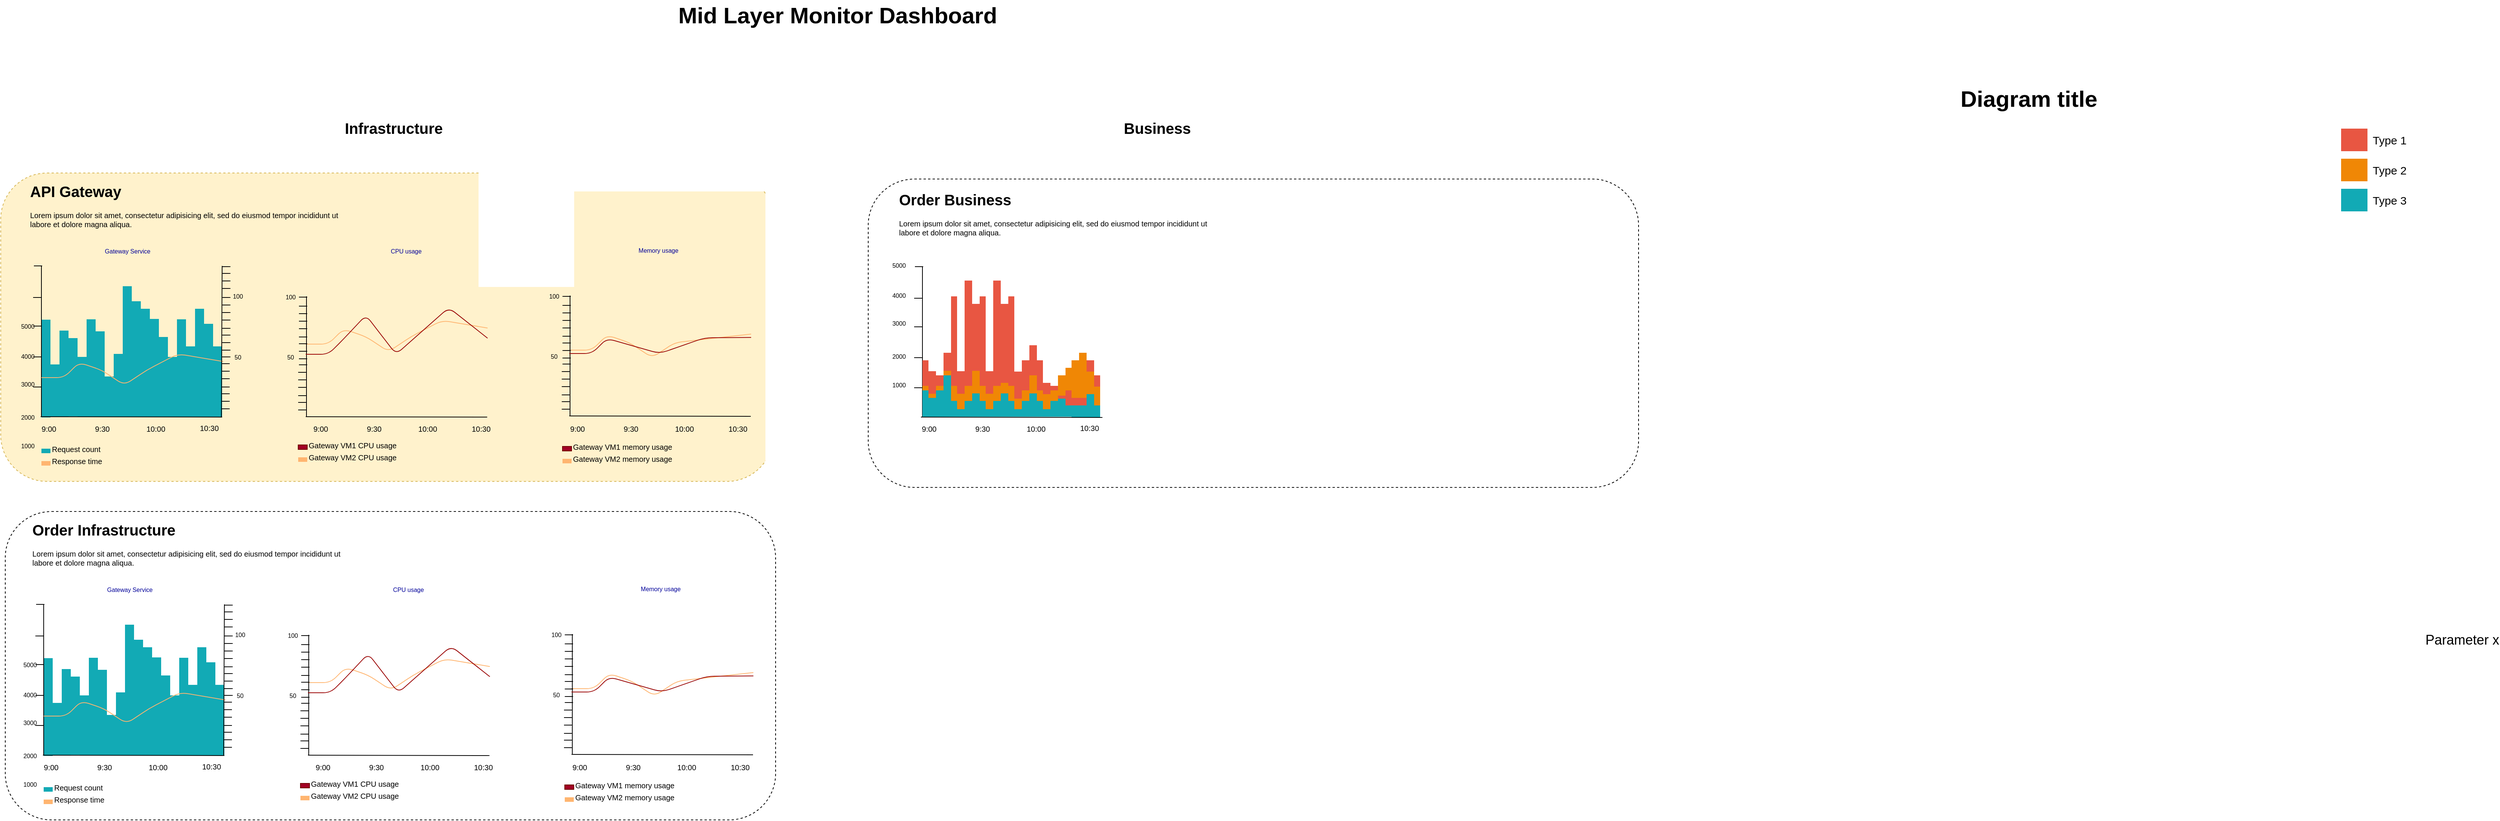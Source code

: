<mxfile version="12.2.6" type="github" pages="1">
  <diagram id="07fea595-8f29-1299-0266-81d95cde20df" name="Page-1">
    <mxGraphModel dx="-146" dy="1367" grid="1" gridSize="10" guides="1" tooltips="1" connect="1" arrows="1" fold="1" page="1" pageScale="1" pageWidth="1169" pageHeight="827" background="#ffffff" math="0" shadow="0">
      <root>
        <mxCell id="0"/>
        <mxCell id="1" parent="0"/>
        <mxCell id="Wl3PlyjCfCqaFqwn1Miz-761" value="" style="rounded=1;whiteSpace=wrap;html=1;dashed=1;fillColor=#fff2cc;strokeColor=#d6b656;" vertex="1" parent="1">
          <mxGeometry x="2354" y="950" width="1026" height="410" as="geometry"/>
        </mxCell>
        <mxCell id="723" value="" style="whiteSpace=wrap;fillColor=#12AAB5;gradientColor=none;gradientDirection=east;strokeColor=none;html=1;fontColor=#23445d;" parent="1" vertex="1">
          <mxGeometry x="2408" y="1145" width="12" height="130" as="geometry"/>
        </mxCell>
        <mxCell id="739" value="" style="whiteSpace=wrap;fillColor=#12AAB5;gradientColor=none;gradientDirection=east;strokeColor=none;html=1;fontColor=#23445d;" parent="1" vertex="1">
          <mxGeometry x="2408" y="1316.5" width="12" height="6" as="geometry"/>
        </mxCell>
        <mxCell id="744" value="Request count" style="text;spacingTop=-5;html=1;points=[];fontSize=10;" parent="1" vertex="1">
          <mxGeometry x="2420" y="1309.5" width="80" height="20" as="geometry"/>
        </mxCell>
        <mxCell id="749" value="Mid Layer Monitor Dashboard" style="text;spacingTop=-5;align=center;verticalAlign=middle;fontSize=30;fontStyle=1;html=1;points=[]" parent="1" vertex="1">
          <mxGeometry x="3060" y="720" width="810" height="45" as="geometry"/>
        </mxCell>
        <mxCell id="o6w3HR38CNkeLtD_eccx-752" value="" style="whiteSpace=wrap;fillColor=#12AAB5;gradientColor=none;gradientDirection=east;strokeColor=none;html=1;fontColor=#23445d;" parent="1" vertex="1">
          <mxGeometry x="2420" y="1204.5" width="12" height="70" as="geometry"/>
        </mxCell>
        <mxCell id="o6w3HR38CNkeLtD_eccx-753" value="" style="whiteSpace=wrap;fillColor=#12AAB5;gradientColor=none;gradientDirection=east;strokeColor=none;html=1;fontColor=#23445d;" parent="1" vertex="1">
          <mxGeometry x="2516" y="1100.5" width="12" height="174" as="geometry"/>
        </mxCell>
        <mxCell id="o6w3HR38CNkeLtD_eccx-754" value="" style="whiteSpace=wrap;fillColor=#12AAB5;gradientColor=none;gradientDirection=east;strokeColor=none;html=1;fontColor=#23445d;" parent="1" vertex="1">
          <mxGeometry x="2432" y="1159.5" width="12" height="115" as="geometry"/>
        </mxCell>
        <mxCell id="o6w3HR38CNkeLtD_eccx-755" value="" style="whiteSpace=wrap;fillColor=#12AAB5;gradientColor=none;gradientDirection=east;strokeColor=none;html=1;fontColor=#23445d;" parent="1" vertex="1">
          <mxGeometry x="2444" y="1169.5" width="12" height="104" as="geometry"/>
        </mxCell>
        <mxCell id="o6w3HR38CNkeLtD_eccx-756" value="" style="whiteSpace=wrap;fillColor=#12AAB5;gradientColor=none;gradientDirection=east;strokeColor=none;html=1;fontColor=#23445d;" parent="1" vertex="1">
          <mxGeometry x="2456" y="1194.5" width="12" height="80" as="geometry"/>
        </mxCell>
        <mxCell id="o6w3HR38CNkeLtD_eccx-757" value="" style="whiteSpace=wrap;fillColor=#12AAB5;gradientColor=none;gradientDirection=east;strokeColor=none;html=1;fontColor=#23445d;" parent="1" vertex="1">
          <mxGeometry x="2468" y="1144.5" width="12" height="130" as="geometry"/>
        </mxCell>
        <mxCell id="o6w3HR38CNkeLtD_eccx-758" value="" style="whiteSpace=wrap;fillColor=#12AAB5;gradientColor=none;gradientDirection=east;strokeColor=none;html=1;fontColor=#23445d;" parent="1" vertex="1">
          <mxGeometry x="2480" y="1160.5" width="12" height="114" as="geometry"/>
        </mxCell>
        <mxCell id="o6w3HR38CNkeLtD_eccx-759" value="" style="whiteSpace=wrap;fillColor=#12AAB5;gradientColor=none;gradientDirection=east;strokeColor=none;html=1;fontColor=#23445d;" parent="1" vertex="1">
          <mxGeometry x="2492" y="1220.5" width="12" height="54" as="geometry"/>
        </mxCell>
        <mxCell id="o6w3HR38CNkeLtD_eccx-760" value="" style="whiteSpace=wrap;fillColor=#12AAB5;gradientColor=none;gradientDirection=east;strokeColor=none;html=1;fontColor=#23445d;" parent="1" vertex="1">
          <mxGeometry x="2504" y="1190.5" width="12" height="84" as="geometry"/>
        </mxCell>
        <mxCell id="o6w3HR38CNkeLtD_eccx-762" value="" style="whiteSpace=wrap;fillColor=#12AAB5;gradientColor=none;gradientDirection=east;strokeColor=none;html=1;fontColor=#23445d;" parent="1" vertex="1">
          <mxGeometry x="2528" y="1120.5" width="12" height="154" as="geometry"/>
        </mxCell>
        <mxCell id="o6w3HR38CNkeLtD_eccx-763" value="" style="whiteSpace=wrap;fillColor=#12AAB5;gradientColor=none;gradientDirection=east;strokeColor=none;html=1;fontColor=#23445d;" parent="1" vertex="1">
          <mxGeometry x="2540" y="1130.5" width="12" height="144" as="geometry"/>
        </mxCell>
        <mxCell id="o6w3HR38CNkeLtD_eccx-764" value="" style="whiteSpace=wrap;fillColor=#12AAB5;gradientColor=none;gradientDirection=east;strokeColor=none;html=1;fontColor=#23445d;" parent="1" vertex="1">
          <mxGeometry x="2636" y="1180.5" width="12" height="94" as="geometry"/>
        </mxCell>
        <mxCell id="o6w3HR38CNkeLtD_eccx-765" value="" style="whiteSpace=wrap;fillColor=#12AAB5;gradientColor=none;gradientDirection=east;strokeColor=none;html=1;fontColor=#23445d;" parent="1" vertex="1">
          <mxGeometry x="2552" y="1144" width="12" height="130" as="geometry"/>
        </mxCell>
        <mxCell id="o6w3HR38CNkeLtD_eccx-766" value="" style="whiteSpace=wrap;fillColor=#12AAB5;gradientColor=none;gradientDirection=east;strokeColor=none;html=1;fontColor=#23445d;" parent="1" vertex="1">
          <mxGeometry x="2564" y="1168" width="12" height="106" as="geometry"/>
        </mxCell>
        <mxCell id="o6w3HR38CNkeLtD_eccx-767" value="" style="whiteSpace=wrap;fillColor=#12AAB5;gradientColor=none;gradientDirection=east;strokeColor=none;html=1;fontColor=#23445d;" parent="1" vertex="1">
          <mxGeometry x="2576" y="1194.5" width="12" height="80" as="geometry"/>
        </mxCell>
        <mxCell id="o6w3HR38CNkeLtD_eccx-768" value="" style="whiteSpace=wrap;fillColor=#12AAB5;gradientColor=none;gradientDirection=east;strokeColor=none;html=1;fontColor=#23445d;" parent="1" vertex="1">
          <mxGeometry x="2588" y="1144.5" width="12" height="130" as="geometry"/>
        </mxCell>
        <mxCell id="o6w3HR38CNkeLtD_eccx-769" value="" style="whiteSpace=wrap;fillColor=#12AAB5;gradientColor=none;gradientDirection=east;strokeColor=none;html=1;fontColor=#23445d;" parent="1" vertex="1">
          <mxGeometry x="2600" y="1180.5" width="12" height="94" as="geometry"/>
        </mxCell>
        <mxCell id="o6w3HR38CNkeLtD_eccx-770" value="" style="whiteSpace=wrap;fillColor=#12AAB5;gradientColor=none;gradientDirection=east;strokeColor=none;html=1;fontColor=#23445d;" parent="1" vertex="1">
          <mxGeometry x="2612" y="1130.5" width="12" height="144" as="geometry"/>
        </mxCell>
        <mxCell id="o6w3HR38CNkeLtD_eccx-771" value="" style="whiteSpace=wrap;fillColor=#12AAB5;gradientColor=none;gradientDirection=east;strokeColor=none;html=1;fontColor=#23445d;" parent="1" vertex="1">
          <mxGeometry x="2624" y="1150.5" width="12" height="124" as="geometry"/>
        </mxCell>
        <mxCell id="o6w3HR38CNkeLtD_eccx-772" value="" style="endArrow=none;html=1;strokeWidth=1;" parent="1" edge="1">
          <mxGeometry width="50" height="50" relative="1" as="geometry">
            <mxPoint x="2408" y="1273.5" as="sourcePoint"/>
            <mxPoint x="2408" y="1073.5" as="targetPoint"/>
          </mxGeometry>
        </mxCell>
        <mxCell id="o6w3HR38CNkeLtD_eccx-783" value="" style="endArrow=none;html=1;strokeWidth=1;" parent="1" edge="1">
          <mxGeometry width="50" height="50" relative="1" as="geometry">
            <mxPoint x="2407" y="1274" as="sourcePoint"/>
            <mxPoint x="2648" y="1274.5" as="targetPoint"/>
          </mxGeometry>
        </mxCell>
        <mxCell id="o6w3HR38CNkeLtD_eccx-785" value="" style="endArrow=none;html=1;strokeWidth=1;entryX=1.125;entryY=0.214;entryDx=0;entryDy=0;entryPerimeter=0;strokeColor=#FFB570;" parent="1" target="o6w3HR38CNkeLtD_eccx-764" edge="1">
          <mxGeometry width="50" height="50" relative="1" as="geometry">
            <mxPoint x="2408" y="1222" as="sourcePoint"/>
            <mxPoint x="2598" y="1222" as="targetPoint"/>
            <Array as="points">
              <mxPoint x="2438" y="1222"/>
              <mxPoint x="2458" y="1202"/>
              <mxPoint x="2488" y="1212"/>
              <mxPoint x="2518" y="1232"/>
              <mxPoint x="2548" y="1212"/>
              <mxPoint x="2589" y="1190.5"/>
            </Array>
          </mxGeometry>
        </mxCell>
        <mxCell id="o6w3HR38CNkeLtD_eccx-787" value="" style="endArrow=none;html=1;strokeWidth=1;" parent="1" edge="1">
          <mxGeometry width="50" height="50" relative="1" as="geometry">
            <mxPoint x="2397" y="1234.5" as="sourcePoint"/>
            <mxPoint x="2408" y="1234.5" as="targetPoint"/>
          </mxGeometry>
        </mxCell>
        <mxCell id="o6w3HR38CNkeLtD_eccx-789" value="" style="endArrow=none;html=1;strokeWidth=1;" parent="1" edge="1">
          <mxGeometry width="50" height="50" relative="1" as="geometry">
            <mxPoint x="2397" y="1194.5" as="sourcePoint"/>
            <mxPoint x="2408" y="1194.5" as="targetPoint"/>
          </mxGeometry>
        </mxCell>
        <mxCell id="o6w3HR38CNkeLtD_eccx-790" value="" style="endArrow=none;html=1;strokeWidth=1;" parent="1" edge="1">
          <mxGeometry width="50" height="50" relative="1" as="geometry">
            <mxPoint x="2397" y="1153.5" as="sourcePoint"/>
            <mxPoint x="2408" y="1153.5" as="targetPoint"/>
          </mxGeometry>
        </mxCell>
        <mxCell id="o6w3HR38CNkeLtD_eccx-791" value="" style="endArrow=none;html=1;strokeWidth=1;" parent="1" edge="1">
          <mxGeometry width="50" height="50" relative="1" as="geometry">
            <mxPoint x="2647" y="1274.5" as="sourcePoint"/>
            <mxPoint x="2648" y="1073.5" as="targetPoint"/>
          </mxGeometry>
        </mxCell>
        <mxCell id="o6w3HR38CNkeLtD_eccx-792" value="" style="endArrow=none;html=1;strokeWidth=1;" parent="1" edge="1">
          <mxGeometry width="50" height="50" relative="1" as="geometry">
            <mxPoint x="2647" y="1263.5" as="sourcePoint"/>
            <mxPoint x="2658" y="1263.5" as="targetPoint"/>
          </mxGeometry>
        </mxCell>
        <mxCell id="o6w3HR38CNkeLtD_eccx-793" value="" style="endArrow=none;html=1;strokeWidth=1;" parent="1" edge="1">
          <mxGeometry width="50" height="50" relative="1" as="geometry">
            <mxPoint x="2648" y="1194.5" as="sourcePoint"/>
            <mxPoint x="2659" y="1194.5" as="targetPoint"/>
          </mxGeometry>
        </mxCell>
        <mxCell id="o6w3HR38CNkeLtD_eccx-794" value="" style="endArrow=none;html=1;strokeWidth=1;" parent="1" edge="1">
          <mxGeometry width="50" height="50" relative="1" as="geometry">
            <mxPoint x="2647" y="1203.5" as="sourcePoint"/>
            <mxPoint x="2658" y="1203.5" as="targetPoint"/>
          </mxGeometry>
        </mxCell>
        <mxCell id="o6w3HR38CNkeLtD_eccx-795" value="" style="endArrow=none;html=1;strokeWidth=1;" parent="1" edge="1">
          <mxGeometry width="50" height="50" relative="1" as="geometry">
            <mxPoint x="2647" y="1213.5" as="sourcePoint"/>
            <mxPoint x="2658" y="1213.5" as="targetPoint"/>
          </mxGeometry>
        </mxCell>
        <mxCell id="o6w3HR38CNkeLtD_eccx-796" value="" style="endArrow=none;html=1;strokeWidth=1;" parent="1" edge="1">
          <mxGeometry width="50" height="50" relative="1" as="geometry">
            <mxPoint x="2647" y="1223.5" as="sourcePoint"/>
            <mxPoint x="2658" y="1223.5" as="targetPoint"/>
          </mxGeometry>
        </mxCell>
        <mxCell id="o6w3HR38CNkeLtD_eccx-797" value="" style="endArrow=none;html=1;strokeWidth=1;" parent="1" edge="1">
          <mxGeometry width="50" height="50" relative="1" as="geometry">
            <mxPoint x="2647" y="1234.5" as="sourcePoint"/>
            <mxPoint x="2658" y="1234.5" as="targetPoint"/>
          </mxGeometry>
        </mxCell>
        <mxCell id="o6w3HR38CNkeLtD_eccx-798" value="" style="endArrow=none;html=1;strokeWidth=1;" parent="1" edge="1">
          <mxGeometry width="50" height="50" relative="1" as="geometry">
            <mxPoint x="2647" y="1243.5" as="sourcePoint"/>
            <mxPoint x="2658" y="1243.5" as="targetPoint"/>
          </mxGeometry>
        </mxCell>
        <mxCell id="o6w3HR38CNkeLtD_eccx-799" value="" style="endArrow=none;html=1;strokeWidth=1;" parent="1" edge="1">
          <mxGeometry width="50" height="50" relative="1" as="geometry">
            <mxPoint x="2647" y="1253.5" as="sourcePoint"/>
            <mxPoint x="2658" y="1253.5" as="targetPoint"/>
          </mxGeometry>
        </mxCell>
        <mxCell id="o6w3HR38CNkeLtD_eccx-800" value="" style="endArrow=none;html=1;strokeWidth=1;" parent="1" edge="1">
          <mxGeometry width="50" height="50" relative="1" as="geometry">
            <mxPoint x="2648" y="1185.5" as="sourcePoint"/>
            <mxPoint x="2659" y="1185.5" as="targetPoint"/>
          </mxGeometry>
        </mxCell>
        <mxCell id="o6w3HR38CNkeLtD_eccx-801" value="" style="endArrow=none;html=1;strokeWidth=1;" parent="1" edge="1">
          <mxGeometry width="50" height="50" relative="1" as="geometry">
            <mxPoint x="2648" y="1115.5" as="sourcePoint"/>
            <mxPoint x="2659" y="1115.5" as="targetPoint"/>
          </mxGeometry>
        </mxCell>
        <mxCell id="o6w3HR38CNkeLtD_eccx-802" value="" style="endArrow=none;html=1;strokeWidth=1;" parent="1" edge="1">
          <mxGeometry width="50" height="50" relative="1" as="geometry">
            <mxPoint x="2648" y="1125.5" as="sourcePoint"/>
            <mxPoint x="2659" y="1125.5" as="targetPoint"/>
          </mxGeometry>
        </mxCell>
        <mxCell id="o6w3HR38CNkeLtD_eccx-803" value="" style="endArrow=none;html=1;strokeWidth=1;" parent="1" edge="1">
          <mxGeometry width="50" height="50" relative="1" as="geometry">
            <mxPoint x="2648" y="1135.5" as="sourcePoint"/>
            <mxPoint x="2659" y="1135.5" as="targetPoint"/>
          </mxGeometry>
        </mxCell>
        <mxCell id="o6w3HR38CNkeLtD_eccx-804" value="" style="endArrow=none;html=1;strokeWidth=1;" parent="1" edge="1">
          <mxGeometry width="50" height="50" relative="1" as="geometry">
            <mxPoint x="2648" y="1145.5" as="sourcePoint"/>
            <mxPoint x="2659" y="1145.5" as="targetPoint"/>
          </mxGeometry>
        </mxCell>
        <mxCell id="o6w3HR38CNkeLtD_eccx-805" value="" style="endArrow=none;html=1;strokeWidth=1;" parent="1" edge="1">
          <mxGeometry width="50" height="50" relative="1" as="geometry">
            <mxPoint x="2648" y="1156.5" as="sourcePoint"/>
            <mxPoint x="2659" y="1156.5" as="targetPoint"/>
          </mxGeometry>
        </mxCell>
        <mxCell id="o6w3HR38CNkeLtD_eccx-806" value="" style="endArrow=none;html=1;strokeWidth=1;" parent="1" edge="1">
          <mxGeometry width="50" height="50" relative="1" as="geometry">
            <mxPoint x="2648" y="1165.5" as="sourcePoint"/>
            <mxPoint x="2659" y="1165.5" as="targetPoint"/>
          </mxGeometry>
        </mxCell>
        <mxCell id="o6w3HR38CNkeLtD_eccx-807" value="" style="endArrow=none;html=1;strokeWidth=1;" parent="1" edge="1">
          <mxGeometry width="50" height="50" relative="1" as="geometry">
            <mxPoint x="2648" y="1175.5" as="sourcePoint"/>
            <mxPoint x="2659" y="1175.5" as="targetPoint"/>
          </mxGeometry>
        </mxCell>
        <mxCell id="o6w3HR38CNkeLtD_eccx-808" value="" style="endArrow=none;html=1;strokeWidth=1;" parent="1" edge="1">
          <mxGeometry width="50" height="50" relative="1" as="geometry">
            <mxPoint x="2648" y="1103.5" as="sourcePoint"/>
            <mxPoint x="2659" y="1103.5" as="targetPoint"/>
          </mxGeometry>
        </mxCell>
        <mxCell id="o6w3HR38CNkeLtD_eccx-813" value="" style="endArrow=none;html=1;strokeWidth=1;" parent="1" edge="1">
          <mxGeometry width="50" height="50" relative="1" as="geometry">
            <mxPoint x="2648" y="1074.5" as="sourcePoint"/>
            <mxPoint x="2659" y="1074.5" as="targetPoint"/>
          </mxGeometry>
        </mxCell>
        <mxCell id="o6w3HR38CNkeLtD_eccx-814" value="" style="endArrow=none;html=1;strokeWidth=1;" parent="1" edge="1">
          <mxGeometry width="50" height="50" relative="1" as="geometry">
            <mxPoint x="2648" y="1083.5" as="sourcePoint"/>
            <mxPoint x="2659" y="1083.5" as="targetPoint"/>
          </mxGeometry>
        </mxCell>
        <mxCell id="o6w3HR38CNkeLtD_eccx-815" value="" style="endArrow=none;html=1;strokeWidth=1;" parent="1" edge="1">
          <mxGeometry width="50" height="50" relative="1" as="geometry">
            <mxPoint x="2648" y="1093.5" as="sourcePoint"/>
            <mxPoint x="2659" y="1093.5" as="targetPoint"/>
          </mxGeometry>
        </mxCell>
        <mxCell id="o6w3HR38CNkeLtD_eccx-816" value="" style="endArrow=none;html=1;strokeWidth=1;" parent="1" edge="1">
          <mxGeometry width="50" height="50" relative="1" as="geometry">
            <mxPoint x="2397" y="1115.5" as="sourcePoint"/>
            <mxPoint x="2408" y="1115.5" as="targetPoint"/>
          </mxGeometry>
        </mxCell>
        <mxCell id="o6w3HR38CNkeLtD_eccx-817" value="" style="endArrow=none;html=1;strokeWidth=1;" parent="1" edge="1">
          <mxGeometry width="50" height="50" relative="1" as="geometry">
            <mxPoint x="2398" y="1073.5" as="sourcePoint"/>
            <mxPoint x="2409" y="1073.5" as="targetPoint"/>
          </mxGeometry>
        </mxCell>
        <mxCell id="o6w3HR38CNkeLtD_eccx-818" value="&lt;font style=&quot;font-size: 8px;&quot;&gt;1000&lt;/font&gt;" style="text;html=1;align=center;verticalAlign=middle;whiteSpace=wrap;rounded=0;fontSize=8;" parent="1" vertex="1">
          <mxGeometry x="2370" y="1303" width="40" height="20" as="geometry"/>
        </mxCell>
        <mxCell id="o6w3HR38CNkeLtD_eccx-819" value="&lt;font style=&quot;font-size: 8px&quot;&gt;2000&lt;/font&gt;" style="text;html=1;align=center;verticalAlign=middle;whiteSpace=wrap;rounded=0;fontSize=8;" parent="1" vertex="1">
          <mxGeometry x="2370" y="1265" width="40" height="20" as="geometry"/>
        </mxCell>
        <mxCell id="o6w3HR38CNkeLtD_eccx-820" value="&lt;font style=&quot;font-size: 8px&quot;&gt;3000&lt;/font&gt;" style="text;html=1;align=center;verticalAlign=middle;whiteSpace=wrap;rounded=0;fontSize=8;" parent="1" vertex="1">
          <mxGeometry x="2370" y="1221" width="40" height="20" as="geometry"/>
        </mxCell>
        <mxCell id="o6w3HR38CNkeLtD_eccx-821" value="&lt;font style=&quot;font-size: 8px&quot;&gt;4000&lt;/font&gt;" style="text;html=1;align=center;verticalAlign=middle;whiteSpace=wrap;rounded=0;fontSize=8;" parent="1" vertex="1">
          <mxGeometry x="2370" y="1184" width="40" height="20" as="geometry"/>
        </mxCell>
        <mxCell id="o6w3HR38CNkeLtD_eccx-822" value="&lt;font style=&quot;font-size: 8px&quot;&gt;5000&lt;/font&gt;" style="text;html=1;align=center;verticalAlign=middle;whiteSpace=wrap;rounded=0;fontSize=8;" parent="1" vertex="1">
          <mxGeometry x="2370" y="1144" width="40" height="20" as="geometry"/>
        </mxCell>
        <mxCell id="o6w3HR38CNkeLtD_eccx-823" value="&lt;font style=&quot;font-size: 8px&quot;&gt;100&lt;/font&gt;" style="text;html=1;align=center;verticalAlign=middle;whiteSpace=wrap;rounded=0;fontSize=8;" parent="1" vertex="1">
          <mxGeometry x="2659" y="1103.5" width="20" height="20" as="geometry"/>
        </mxCell>
        <mxCell id="o6w3HR38CNkeLtD_eccx-824" value="&lt;font style=&quot;font-size: 8px&quot;&gt;50&lt;/font&gt;" style="text;html=1;align=center;verticalAlign=middle;whiteSpace=wrap;rounded=0;fontSize=8;" parent="1" vertex="1">
          <mxGeometry x="2659" y="1184.5" width="20" height="20" as="geometry"/>
        </mxCell>
        <mxCell id="o6w3HR38CNkeLtD_eccx-825" value="Gateway Service" style="text;html=1;strokeColor=none;fillColor=none;align=center;verticalAlign=middle;whiteSpace=wrap;rounded=0;fontSize=8;fontColor=#000099;" parent="1" vertex="1">
          <mxGeometry x="2469" y="1043.5" width="107" height="20" as="geometry"/>
        </mxCell>
        <mxCell id="o6w3HR38CNkeLtD_eccx-827" value="" style="whiteSpace=wrap;fillColor=#FFB570;gradientColor=none;gradientDirection=east;strokeColor=none;html=1;fontColor=#23445d;" parent="1" vertex="1">
          <mxGeometry x="2408" y="1333" width="12" height="6" as="geometry"/>
        </mxCell>
        <mxCell id="o6w3HR38CNkeLtD_eccx-828" value="Response time" style="text;spacingTop=-5;html=1;points=[];fontSize=10;" parent="1" vertex="1">
          <mxGeometry x="2420" y="1326" width="80" height="20" as="geometry"/>
        </mxCell>
        <mxCell id="o6w3HR38CNkeLtD_eccx-833" value="" style="endArrow=none;html=1;strokeWidth=1;entryX=1.125;entryY=0.214;entryDx=0;entryDy=0;entryPerimeter=0;strokeColor=#FFB570;" parent="1" edge="1">
          <mxGeometry width="50" height="50" relative="1" as="geometry">
            <mxPoint x="2759" y="1177.5" as="sourcePoint"/>
            <mxPoint x="3000.5" y="1156.116" as="targetPoint"/>
            <Array as="points">
              <mxPoint x="2789" y="1177.5"/>
              <mxPoint x="2809" y="1157.5"/>
              <mxPoint x="2839" y="1167.5"/>
              <mxPoint x="2869" y="1187.5"/>
              <mxPoint x="2899" y="1167.5"/>
              <mxPoint x="2940" y="1146"/>
            </Array>
          </mxGeometry>
        </mxCell>
        <mxCell id="o6w3HR38CNkeLtD_eccx-834" value="" style="endArrow=none;html=1;strokeWidth=1;" parent="1" edge="1">
          <mxGeometry width="50" height="50" relative="1" as="geometry">
            <mxPoint x="2760" y="1274" as="sourcePoint"/>
            <mxPoint x="2760" y="1114" as="targetPoint"/>
          </mxGeometry>
        </mxCell>
        <mxCell id="o6w3HR38CNkeLtD_eccx-836" value="" style="endArrow=none;html=1;strokeWidth=1;" parent="1" edge="1">
          <mxGeometry width="50" height="50" relative="1" as="geometry">
            <mxPoint x="2750" y="1205" as="sourcePoint"/>
            <mxPoint x="2761" y="1205" as="targetPoint"/>
          </mxGeometry>
        </mxCell>
        <mxCell id="o6w3HR38CNkeLtD_eccx-837" value="" style="endArrow=none;html=1;strokeWidth=1;" parent="1" edge="1">
          <mxGeometry width="50" height="50" relative="1" as="geometry">
            <mxPoint x="2749" y="1215" as="sourcePoint"/>
            <mxPoint x="2760" y="1215" as="targetPoint"/>
          </mxGeometry>
        </mxCell>
        <mxCell id="o6w3HR38CNkeLtD_eccx-838" value="" style="endArrow=none;html=1;strokeWidth=1;" parent="1" edge="1">
          <mxGeometry width="50" height="50" relative="1" as="geometry">
            <mxPoint x="2749" y="1225" as="sourcePoint"/>
            <mxPoint x="2760" y="1225" as="targetPoint"/>
          </mxGeometry>
        </mxCell>
        <mxCell id="o6w3HR38CNkeLtD_eccx-839" value="" style="endArrow=none;html=1;strokeWidth=1;" parent="1" edge="1">
          <mxGeometry width="50" height="50" relative="1" as="geometry">
            <mxPoint x="2749" y="1235" as="sourcePoint"/>
            <mxPoint x="2760" y="1235" as="targetPoint"/>
          </mxGeometry>
        </mxCell>
        <mxCell id="o6w3HR38CNkeLtD_eccx-840" value="" style="endArrow=none;html=1;strokeWidth=1;" parent="1" edge="1">
          <mxGeometry width="50" height="50" relative="1" as="geometry">
            <mxPoint x="2749" y="1246" as="sourcePoint"/>
            <mxPoint x="2760" y="1246" as="targetPoint"/>
          </mxGeometry>
        </mxCell>
        <mxCell id="o6w3HR38CNkeLtD_eccx-841" value="" style="endArrow=none;html=1;strokeWidth=1;" parent="1" edge="1">
          <mxGeometry width="50" height="50" relative="1" as="geometry">
            <mxPoint x="2749" y="1255" as="sourcePoint"/>
            <mxPoint x="2760" y="1255" as="targetPoint"/>
          </mxGeometry>
        </mxCell>
        <mxCell id="o6w3HR38CNkeLtD_eccx-842" value="" style="endArrow=none;html=1;strokeWidth=1;" parent="1" edge="1">
          <mxGeometry width="50" height="50" relative="1" as="geometry">
            <mxPoint x="2749" y="1265" as="sourcePoint"/>
            <mxPoint x="2760" y="1265" as="targetPoint"/>
          </mxGeometry>
        </mxCell>
        <mxCell id="o6w3HR38CNkeLtD_eccx-843" value="" style="endArrow=none;html=1;strokeWidth=1;" parent="1" edge="1">
          <mxGeometry width="50" height="50" relative="1" as="geometry">
            <mxPoint x="2750" y="1197" as="sourcePoint"/>
            <mxPoint x="2761" y="1197" as="targetPoint"/>
          </mxGeometry>
        </mxCell>
        <mxCell id="o6w3HR38CNkeLtD_eccx-844" value="" style="endArrow=none;html=1;strokeWidth=1;" parent="1" edge="1">
          <mxGeometry width="50" height="50" relative="1" as="geometry">
            <mxPoint x="2750" y="1127" as="sourcePoint"/>
            <mxPoint x="2761" y="1127" as="targetPoint"/>
          </mxGeometry>
        </mxCell>
        <mxCell id="o6w3HR38CNkeLtD_eccx-845" value="" style="endArrow=none;html=1;strokeWidth=1;" parent="1" edge="1">
          <mxGeometry width="50" height="50" relative="1" as="geometry">
            <mxPoint x="2750" y="1137" as="sourcePoint"/>
            <mxPoint x="2761" y="1137" as="targetPoint"/>
          </mxGeometry>
        </mxCell>
        <mxCell id="o6w3HR38CNkeLtD_eccx-846" value="" style="endArrow=none;html=1;strokeWidth=1;" parent="1" edge="1">
          <mxGeometry width="50" height="50" relative="1" as="geometry">
            <mxPoint x="2750" y="1147" as="sourcePoint"/>
            <mxPoint x="2761" y="1147" as="targetPoint"/>
          </mxGeometry>
        </mxCell>
        <mxCell id="o6w3HR38CNkeLtD_eccx-847" value="" style="endArrow=none;html=1;strokeWidth=1;" parent="1" edge="1">
          <mxGeometry width="50" height="50" relative="1" as="geometry">
            <mxPoint x="2750" y="1157" as="sourcePoint"/>
            <mxPoint x="2761" y="1157" as="targetPoint"/>
          </mxGeometry>
        </mxCell>
        <mxCell id="o6w3HR38CNkeLtD_eccx-848" value="" style="endArrow=none;html=1;strokeWidth=1;" parent="1" edge="1">
          <mxGeometry width="50" height="50" relative="1" as="geometry">
            <mxPoint x="2750" y="1168" as="sourcePoint"/>
            <mxPoint x="2761" y="1168" as="targetPoint"/>
          </mxGeometry>
        </mxCell>
        <mxCell id="o6w3HR38CNkeLtD_eccx-849" value="" style="endArrow=none;html=1;strokeWidth=1;" parent="1" edge="1">
          <mxGeometry width="50" height="50" relative="1" as="geometry">
            <mxPoint x="2750" y="1177" as="sourcePoint"/>
            <mxPoint x="2761" y="1177" as="targetPoint"/>
          </mxGeometry>
        </mxCell>
        <mxCell id="o6w3HR38CNkeLtD_eccx-850" value="" style="endArrow=none;html=1;strokeWidth=1;" parent="1" edge="1">
          <mxGeometry width="50" height="50" relative="1" as="geometry">
            <mxPoint x="2750" y="1187" as="sourcePoint"/>
            <mxPoint x="2761" y="1187" as="targetPoint"/>
          </mxGeometry>
        </mxCell>
        <mxCell id="o6w3HR38CNkeLtD_eccx-851" value="" style="endArrow=none;html=1;strokeWidth=1;" parent="1" edge="1">
          <mxGeometry width="50" height="50" relative="1" as="geometry">
            <mxPoint x="2750" y="1115" as="sourcePoint"/>
            <mxPoint x="2761" y="1115" as="targetPoint"/>
          </mxGeometry>
        </mxCell>
        <mxCell id="o6w3HR38CNkeLtD_eccx-855" value="&lt;font style=&quot;font-size: 8px&quot;&gt;100&lt;/font&gt;" style="text;html=1;align=center;verticalAlign=middle;whiteSpace=wrap;rounded=0;fontSize=8;" parent="1" vertex="1">
          <mxGeometry x="2729" y="1104.5" width="20" height="20" as="geometry"/>
        </mxCell>
        <mxCell id="o6w3HR38CNkeLtD_eccx-856" value="&lt;font style=&quot;font-size: 8px&quot;&gt;50&lt;/font&gt;" style="text;html=1;align=center;verticalAlign=middle;whiteSpace=wrap;rounded=0;fontSize=8;" parent="1" vertex="1">
          <mxGeometry x="2729" y="1184.5" width="20" height="20" as="geometry"/>
        </mxCell>
        <mxCell id="o6w3HR38CNkeLtD_eccx-857" value="" style="endArrow=none;html=1;strokeWidth=1;" parent="1" edge="1">
          <mxGeometry width="50" height="50" relative="1" as="geometry">
            <mxPoint x="2759" y="1274" as="sourcePoint"/>
            <mxPoint x="3000" y="1274.5" as="targetPoint"/>
          </mxGeometry>
        </mxCell>
        <mxCell id="o6w3HR38CNkeLtD_eccx-858" value="" style="endArrow=none;html=1;strokeWidth=1;entryX=1.125;entryY=0.214;entryDx=0;entryDy=0;entryPerimeter=0;strokeColor=#990000;" parent="1" edge="1">
          <mxGeometry width="50" height="50" relative="1" as="geometry">
            <mxPoint x="2759" y="1191" as="sourcePoint"/>
            <mxPoint x="3000.5" y="1169.616" as="targetPoint"/>
            <Array as="points">
              <mxPoint x="2789" y="1191"/>
              <mxPoint x="2809" y="1171"/>
              <mxPoint x="2839" y="1139"/>
              <mxPoint x="2879" y="1191"/>
              <mxPoint x="2949" y="1129"/>
            </Array>
          </mxGeometry>
        </mxCell>
        <mxCell id="o6w3HR38CNkeLtD_eccx-903" value="" style="endArrow=none;html=1;strokeWidth=1;entryX=1.125;entryY=0.214;entryDx=0;entryDy=0;entryPerimeter=0;strokeColor=#FFB570;" parent="1" edge="1">
          <mxGeometry width="50" height="50" relative="1" as="geometry">
            <mxPoint x="3109" y="1185.5" as="sourcePoint"/>
            <mxPoint x="3350.5" y="1164.116" as="targetPoint"/>
            <Array as="points">
              <mxPoint x="3139" y="1185.5"/>
              <mxPoint x="3159" y="1165.5"/>
              <mxPoint x="3189" y="1175.5"/>
              <mxPoint x="3219" y="1195.5"/>
              <mxPoint x="3249" y="1175.5"/>
            </Array>
          </mxGeometry>
        </mxCell>
        <mxCell id="o6w3HR38CNkeLtD_eccx-904" value="" style="endArrow=none;html=1;strokeWidth=1;" parent="1" edge="1">
          <mxGeometry width="50" height="50" relative="1" as="geometry">
            <mxPoint x="3110" y="1273" as="sourcePoint"/>
            <mxPoint x="3110" y="1113" as="targetPoint"/>
          </mxGeometry>
        </mxCell>
        <mxCell id="o6w3HR38CNkeLtD_eccx-905" value="" style="endArrow=none;html=1;strokeWidth=1;" parent="1" edge="1">
          <mxGeometry width="50" height="50" relative="1" as="geometry">
            <mxPoint x="3100" y="1204" as="sourcePoint"/>
            <mxPoint x="3111" y="1204" as="targetPoint"/>
          </mxGeometry>
        </mxCell>
        <mxCell id="o6w3HR38CNkeLtD_eccx-906" value="" style="endArrow=none;html=1;strokeWidth=1;" parent="1" edge="1">
          <mxGeometry width="50" height="50" relative="1" as="geometry">
            <mxPoint x="3099" y="1214" as="sourcePoint"/>
            <mxPoint x="3110" y="1214" as="targetPoint"/>
          </mxGeometry>
        </mxCell>
        <mxCell id="o6w3HR38CNkeLtD_eccx-907" value="" style="endArrow=none;html=1;strokeWidth=1;" parent="1" edge="1">
          <mxGeometry width="50" height="50" relative="1" as="geometry">
            <mxPoint x="3099" y="1224" as="sourcePoint"/>
            <mxPoint x="3110" y="1224" as="targetPoint"/>
          </mxGeometry>
        </mxCell>
        <mxCell id="o6w3HR38CNkeLtD_eccx-908" value="" style="endArrow=none;html=1;strokeWidth=1;" parent="1" edge="1">
          <mxGeometry width="50" height="50" relative="1" as="geometry">
            <mxPoint x="3099" y="1234" as="sourcePoint"/>
            <mxPoint x="3110" y="1234" as="targetPoint"/>
          </mxGeometry>
        </mxCell>
        <mxCell id="o6w3HR38CNkeLtD_eccx-909" value="" style="endArrow=none;html=1;strokeWidth=1;" parent="1" edge="1">
          <mxGeometry width="50" height="50" relative="1" as="geometry">
            <mxPoint x="3099" y="1245" as="sourcePoint"/>
            <mxPoint x="3110" y="1245" as="targetPoint"/>
          </mxGeometry>
        </mxCell>
        <mxCell id="o6w3HR38CNkeLtD_eccx-910" value="" style="endArrow=none;html=1;strokeWidth=1;" parent="1" edge="1">
          <mxGeometry width="50" height="50" relative="1" as="geometry">
            <mxPoint x="3099" y="1254" as="sourcePoint"/>
            <mxPoint x="3110" y="1254" as="targetPoint"/>
          </mxGeometry>
        </mxCell>
        <mxCell id="o6w3HR38CNkeLtD_eccx-911" value="" style="endArrow=none;html=1;strokeWidth=1;" parent="1" edge="1">
          <mxGeometry width="50" height="50" relative="1" as="geometry">
            <mxPoint x="3099" y="1264" as="sourcePoint"/>
            <mxPoint x="3110" y="1264" as="targetPoint"/>
          </mxGeometry>
        </mxCell>
        <mxCell id="o6w3HR38CNkeLtD_eccx-912" value="" style="endArrow=none;html=1;strokeWidth=1;" parent="1" edge="1">
          <mxGeometry width="50" height="50" relative="1" as="geometry">
            <mxPoint x="3100" y="1196" as="sourcePoint"/>
            <mxPoint x="3111" y="1196" as="targetPoint"/>
          </mxGeometry>
        </mxCell>
        <mxCell id="o6w3HR38CNkeLtD_eccx-913" value="" style="endArrow=none;html=1;strokeWidth=1;" parent="1" edge="1">
          <mxGeometry width="50" height="50" relative="1" as="geometry">
            <mxPoint x="3100" y="1126" as="sourcePoint"/>
            <mxPoint x="3111" y="1126" as="targetPoint"/>
          </mxGeometry>
        </mxCell>
        <mxCell id="o6w3HR38CNkeLtD_eccx-914" value="" style="endArrow=none;html=1;strokeWidth=1;" parent="1" edge="1">
          <mxGeometry width="50" height="50" relative="1" as="geometry">
            <mxPoint x="3100" y="1136" as="sourcePoint"/>
            <mxPoint x="3111" y="1136" as="targetPoint"/>
          </mxGeometry>
        </mxCell>
        <mxCell id="o6w3HR38CNkeLtD_eccx-915" value="" style="endArrow=none;html=1;strokeWidth=1;" parent="1" edge="1">
          <mxGeometry width="50" height="50" relative="1" as="geometry">
            <mxPoint x="3100" y="1146" as="sourcePoint"/>
            <mxPoint x="3111" y="1146" as="targetPoint"/>
          </mxGeometry>
        </mxCell>
        <mxCell id="o6w3HR38CNkeLtD_eccx-916" value="" style="endArrow=none;html=1;strokeWidth=1;" parent="1" edge="1">
          <mxGeometry width="50" height="50" relative="1" as="geometry">
            <mxPoint x="3100" y="1156" as="sourcePoint"/>
            <mxPoint x="3111" y="1156" as="targetPoint"/>
          </mxGeometry>
        </mxCell>
        <mxCell id="o6w3HR38CNkeLtD_eccx-917" value="" style="endArrow=none;html=1;strokeWidth=1;" parent="1" edge="1">
          <mxGeometry width="50" height="50" relative="1" as="geometry">
            <mxPoint x="3100" y="1167" as="sourcePoint"/>
            <mxPoint x="3111" y="1167" as="targetPoint"/>
          </mxGeometry>
        </mxCell>
        <mxCell id="o6w3HR38CNkeLtD_eccx-918" value="" style="endArrow=none;html=1;strokeWidth=1;" parent="1" edge="1">
          <mxGeometry width="50" height="50" relative="1" as="geometry">
            <mxPoint x="3100" y="1176" as="sourcePoint"/>
            <mxPoint x="3111" y="1176" as="targetPoint"/>
          </mxGeometry>
        </mxCell>
        <mxCell id="o6w3HR38CNkeLtD_eccx-919" value="" style="endArrow=none;html=1;strokeWidth=1;" parent="1" edge="1">
          <mxGeometry width="50" height="50" relative="1" as="geometry">
            <mxPoint x="3100" y="1186" as="sourcePoint"/>
            <mxPoint x="3111" y="1186" as="targetPoint"/>
          </mxGeometry>
        </mxCell>
        <mxCell id="o6w3HR38CNkeLtD_eccx-920" value="" style="endArrow=none;html=1;strokeWidth=1;" parent="1" edge="1">
          <mxGeometry width="50" height="50" relative="1" as="geometry">
            <mxPoint x="3100" y="1114" as="sourcePoint"/>
            <mxPoint x="3111" y="1114" as="targetPoint"/>
          </mxGeometry>
        </mxCell>
        <mxCell id="o6w3HR38CNkeLtD_eccx-921" value="&lt;font style=&quot;font-size: 8px&quot;&gt;100&lt;/font&gt;" style="text;html=1;align=center;verticalAlign=middle;whiteSpace=wrap;rounded=0;fontSize=8;" parent="1" vertex="1">
          <mxGeometry x="3079" y="1103.5" width="20" height="20" as="geometry"/>
        </mxCell>
        <mxCell id="o6w3HR38CNkeLtD_eccx-922" value="&lt;font style=&quot;font-size: 8px&quot;&gt;50&lt;/font&gt;" style="text;html=1;align=center;verticalAlign=middle;whiteSpace=wrap;rounded=0;fontSize=8;" parent="1" vertex="1">
          <mxGeometry x="3079" y="1183.5" width="20" height="20" as="geometry"/>
        </mxCell>
        <mxCell id="o6w3HR38CNkeLtD_eccx-923" value="" style="endArrow=none;html=1;strokeWidth=1;" parent="1" edge="1">
          <mxGeometry width="50" height="50" relative="1" as="geometry">
            <mxPoint x="3109" y="1273" as="sourcePoint"/>
            <mxPoint x="3350" y="1273.5" as="targetPoint"/>
          </mxGeometry>
        </mxCell>
        <mxCell id="o6w3HR38CNkeLtD_eccx-924" value="" style="endArrow=none;html=1;strokeWidth=1;entryX=1.125;entryY=0.214;entryDx=0;entryDy=0;entryPerimeter=0;strokeColor=#990000;" parent="1" edge="1">
          <mxGeometry width="50" height="50" relative="1" as="geometry">
            <mxPoint x="3109" y="1190" as="sourcePoint"/>
            <mxPoint x="3350.5" y="1168.616" as="targetPoint"/>
            <Array as="points">
              <mxPoint x="3139" y="1190"/>
              <mxPoint x="3159" y="1170"/>
              <mxPoint x="3229" y="1190"/>
              <mxPoint x="3289" y="1169"/>
            </Array>
          </mxGeometry>
        </mxCell>
        <mxCell id="o6w3HR38CNkeLtD_eccx-925" value="Memory usage" style="text;html=1;strokeColor=none;fillColor=none;align=center;verticalAlign=middle;whiteSpace=wrap;rounded=0;fontSize=8;fontColor=#000099;" parent="1" vertex="1">
          <mxGeometry x="3174" y="1042.5" width="107" height="20" as="geometry"/>
        </mxCell>
        <mxCell id="o6w3HR38CNkeLtD_eccx-926" value="CPU usage" style="text;html=1;strokeColor=none;fillColor=none;align=center;verticalAlign=middle;whiteSpace=wrap;rounded=0;fontSize=8;fontColor=#000099;" parent="1" vertex="1">
          <mxGeometry x="2839" y="1043.5" width="107" height="20" as="geometry"/>
        </mxCell>
        <mxCell id="o6w3HR38CNkeLtD_eccx-928" value="9:00" style="text;html=1;strokeColor=none;fillColor=none;align=center;verticalAlign=middle;whiteSpace=wrap;rounded=0;dashed=1;dashPattern=1 2;fontSize=10;fontColor=#000000;opacity=0;" parent="1" vertex="1">
          <mxGeometry x="2398" y="1279.5" width="40" height="20" as="geometry"/>
        </mxCell>
        <mxCell id="o6w3HR38CNkeLtD_eccx-929" value="9:30" style="text;html=1;strokeColor=none;fillColor=none;align=center;verticalAlign=middle;whiteSpace=wrap;rounded=0;dashed=1;dashPattern=1 2;fontSize=10;fontColor=#000000;opacity=0;" parent="1" vertex="1">
          <mxGeometry x="2469" y="1279.5" width="40" height="20" as="geometry"/>
        </mxCell>
        <mxCell id="o6w3HR38CNkeLtD_eccx-931" value="10:00" style="text;html=1;strokeColor=none;fillColor=none;align=center;verticalAlign=middle;whiteSpace=wrap;rounded=0;dashed=1;dashPattern=1 2;fontSize=10;fontColor=#000000;opacity=0;" parent="1" vertex="1">
          <mxGeometry x="2540" y="1279.5" width="40" height="20" as="geometry"/>
        </mxCell>
        <mxCell id="o6w3HR38CNkeLtD_eccx-932" value="10:30" style="text;html=1;strokeColor=none;fillColor=none;align=center;verticalAlign=middle;whiteSpace=wrap;rounded=0;dashed=1;dashPattern=1 2;fontSize=10;fontColor=#000000;opacity=0;" parent="1" vertex="1">
          <mxGeometry x="2611" y="1278.5" width="40" height="20" as="geometry"/>
        </mxCell>
        <mxCell id="o6w3HR38CNkeLtD_eccx-933" value="9:00" style="text;html=1;strokeColor=none;fillColor=none;align=center;verticalAlign=middle;whiteSpace=wrap;rounded=0;dashed=1;dashPattern=1 2;fontSize=10;fontColor=#000000;opacity=0;" parent="1" vertex="1">
          <mxGeometry x="2759" y="1279.5" width="40" height="20" as="geometry"/>
        </mxCell>
        <mxCell id="o6w3HR38CNkeLtD_eccx-934" value="9:30" style="text;html=1;strokeColor=none;fillColor=none;align=center;verticalAlign=middle;whiteSpace=wrap;rounded=0;dashed=1;dashPattern=1 2;fontSize=10;fontColor=#000000;opacity=0;" parent="1" vertex="1">
          <mxGeometry x="2830" y="1279.5" width="40" height="20" as="geometry"/>
        </mxCell>
        <mxCell id="o6w3HR38CNkeLtD_eccx-935" value="10:00" style="text;html=1;strokeColor=none;fillColor=none;align=center;verticalAlign=middle;whiteSpace=wrap;rounded=0;dashed=1;dashPattern=1 2;fontSize=10;fontColor=#000000;opacity=0;" parent="1" vertex="1">
          <mxGeometry x="2901" y="1279.5" width="40" height="20" as="geometry"/>
        </mxCell>
        <mxCell id="o6w3HR38CNkeLtD_eccx-936" value="10:30" style="text;html=1;strokeColor=none;fillColor=none;align=center;verticalAlign=middle;whiteSpace=wrap;rounded=0;dashed=1;dashPattern=1 2;fontSize=10;fontColor=#000000;opacity=0;" parent="1" vertex="1">
          <mxGeometry x="2972" y="1279.5" width="40" height="20" as="geometry"/>
        </mxCell>
        <mxCell id="o6w3HR38CNkeLtD_eccx-937" value="9:00" style="text;html=1;strokeColor=none;fillColor=none;align=center;verticalAlign=middle;whiteSpace=wrap;rounded=0;dashed=1;dashPattern=1 2;fontSize=10;fontColor=#000000;opacity=0;" parent="1" vertex="1">
          <mxGeometry x="3100" y="1279.5" width="40" height="20" as="geometry"/>
        </mxCell>
        <mxCell id="o6w3HR38CNkeLtD_eccx-938" value="9:30" style="text;html=1;strokeColor=none;fillColor=none;align=center;verticalAlign=middle;whiteSpace=wrap;rounded=0;dashed=1;dashPattern=1 2;fontSize=10;fontColor=#000000;opacity=0;" parent="1" vertex="1">
          <mxGeometry x="3171" y="1279.5" width="40" height="20" as="geometry"/>
        </mxCell>
        <mxCell id="o6w3HR38CNkeLtD_eccx-939" value="10:00" style="text;html=1;strokeColor=none;fillColor=none;align=center;verticalAlign=middle;whiteSpace=wrap;rounded=0;dashed=1;dashPattern=1 2;fontSize=10;fontColor=#000000;opacity=0;" parent="1" vertex="1">
          <mxGeometry x="3242" y="1279.5" width="40" height="20" as="geometry"/>
        </mxCell>
        <mxCell id="o6w3HR38CNkeLtD_eccx-940" value="10:30" style="text;html=1;strokeColor=none;fillColor=none;align=center;verticalAlign=middle;whiteSpace=wrap;rounded=0;dashed=1;dashPattern=1 2;fontSize=10;fontColor=#000000;opacity=0;" parent="1" vertex="1">
          <mxGeometry x="3313" y="1279.5" width="40" height="20" as="geometry"/>
        </mxCell>
        <mxCell id="o6w3HR38CNkeLtD_eccx-944" value="&lt;h1&gt;API Gateway&lt;/h1&gt;&lt;p&gt;Lorem ipsum dolor sit amet, consectetur adipisicing elit, sed do eiusmod tempor incididunt ut labore et dolore magna aliqua.&lt;/p&gt;" style="text;html=1;strokeColor=none;fillColor=none;spacing=5;spacingTop=-20;whiteSpace=wrap;overflow=hidden;rounded=0;shadow=0;dashed=1;dashPattern=1 2;comic=0;labelBackgroundColor=none;fontSize=10;opacity=0;" parent="1" vertex="1">
          <mxGeometry x="2388" y="960" width="432" height="80" as="geometry"/>
        </mxCell>
        <mxCell id="Wl3PlyjCfCqaFqwn1Miz-749" value="" style="whiteSpace=wrap;fillColor=#a20025;gradientDirection=east;strokeColor=#6F0000;html=1;fontColor=#ffffff;" vertex="1" parent="1">
          <mxGeometry x="2749" y="1311.5" width="12" height="6" as="geometry"/>
        </mxCell>
        <mxCell id="Wl3PlyjCfCqaFqwn1Miz-750" value="Gateway VM1 CPU usage" style="text;spacingTop=-5;html=1;points=[];fontSize=10;" vertex="1" parent="1">
          <mxGeometry x="2761" y="1304.5" width="80" height="20" as="geometry"/>
        </mxCell>
        <mxCell id="Wl3PlyjCfCqaFqwn1Miz-751" value="" style="whiteSpace=wrap;fillColor=#FFB570;gradientColor=none;gradientDirection=east;strokeColor=none;html=1;fontColor=#23445d;" vertex="1" parent="1">
          <mxGeometry x="2749" y="1328" width="12" height="6" as="geometry"/>
        </mxCell>
        <mxCell id="Wl3PlyjCfCqaFqwn1Miz-752" value="Gateway VM2 CPU usage" style="text;spacingTop=-5;html=1;points=[];fontSize=10;" vertex="1" parent="1">
          <mxGeometry x="2761" y="1321" width="80" height="20" as="geometry"/>
        </mxCell>
        <mxCell id="Wl3PlyjCfCqaFqwn1Miz-757" value="" style="whiteSpace=wrap;fillColor=#a20025;gradientDirection=east;strokeColor=#6F0000;html=1;fontColor=#ffffff;" vertex="1" parent="1">
          <mxGeometry x="3100" y="1313.5" width="12" height="6" as="geometry"/>
        </mxCell>
        <mxCell id="Wl3PlyjCfCqaFqwn1Miz-758" value="Gateway VM1 memory usage" style="text;spacingTop=-5;html=1;points=[];fontSize=10;" vertex="1" parent="1">
          <mxGeometry x="3112" y="1306.5" width="80" height="20" as="geometry"/>
        </mxCell>
        <mxCell id="Wl3PlyjCfCqaFqwn1Miz-759" value="" style="whiteSpace=wrap;fillColor=#FFB570;gradientColor=none;gradientDirection=east;strokeColor=none;html=1;fontColor=#23445d;" vertex="1" parent="1">
          <mxGeometry x="3100" y="1330" width="12" height="6" as="geometry"/>
        </mxCell>
        <mxCell id="Wl3PlyjCfCqaFqwn1Miz-760" value="Gateway VM2 memory usage" style="text;spacingTop=-5;html=1;points=[];fontSize=10;" vertex="1" parent="1">
          <mxGeometry x="3112" y="1323" width="80" height="20" as="geometry"/>
        </mxCell>
        <mxCell id="Wl3PlyjCfCqaFqwn1Miz-762" value="" style="rounded=1;whiteSpace=wrap;html=1;dashed=1;glass=1;comic=0;shadow=0;gradientColor=none;fillColor=none;" vertex="1" parent="1">
          <mxGeometry x="2360" y="1400" width="1023" height="410" as="geometry"/>
        </mxCell>
        <mxCell id="Wl3PlyjCfCqaFqwn1Miz-763" value="" style="whiteSpace=wrap;fillColor=#12AAB5;gradientColor=none;gradientDirection=east;strokeColor=none;html=1;fontColor=#23445d;" vertex="1" parent="1">
          <mxGeometry x="2411" y="1595" width="12" height="130" as="geometry"/>
        </mxCell>
        <mxCell id="Wl3PlyjCfCqaFqwn1Miz-764" value="" style="whiteSpace=wrap;fillColor=#12AAB5;gradientColor=none;gradientDirection=east;strokeColor=none;html=1;fontColor=#23445d;" vertex="1" parent="1">
          <mxGeometry x="2411" y="1766.5" width="12" height="6" as="geometry"/>
        </mxCell>
        <mxCell id="Wl3PlyjCfCqaFqwn1Miz-765" value="Request count" style="text;spacingTop=-5;html=1;points=[];fontSize=10;" vertex="1" parent="1">
          <mxGeometry x="2423" y="1759.5" width="80" height="20" as="geometry"/>
        </mxCell>
        <mxCell id="Wl3PlyjCfCqaFqwn1Miz-766" value="" style="whiteSpace=wrap;fillColor=#12AAB5;gradientColor=none;gradientDirection=east;strokeColor=none;html=1;fontColor=#23445d;" vertex="1" parent="1">
          <mxGeometry x="2423" y="1654.5" width="12" height="70" as="geometry"/>
        </mxCell>
        <mxCell id="Wl3PlyjCfCqaFqwn1Miz-767" value="" style="whiteSpace=wrap;fillColor=#12AAB5;gradientColor=none;gradientDirection=east;strokeColor=none;html=1;fontColor=#23445d;" vertex="1" parent="1">
          <mxGeometry x="2519" y="1550.5" width="12" height="174" as="geometry"/>
        </mxCell>
        <mxCell id="Wl3PlyjCfCqaFqwn1Miz-768" value="" style="whiteSpace=wrap;fillColor=#12AAB5;gradientColor=none;gradientDirection=east;strokeColor=none;html=1;fontColor=#23445d;" vertex="1" parent="1">
          <mxGeometry x="2435" y="1609.5" width="12" height="115" as="geometry"/>
        </mxCell>
        <mxCell id="Wl3PlyjCfCqaFqwn1Miz-769" value="" style="whiteSpace=wrap;fillColor=#12AAB5;gradientColor=none;gradientDirection=east;strokeColor=none;html=1;fontColor=#23445d;" vertex="1" parent="1">
          <mxGeometry x="2447" y="1619.5" width="12" height="104" as="geometry"/>
        </mxCell>
        <mxCell id="Wl3PlyjCfCqaFqwn1Miz-770" value="" style="whiteSpace=wrap;fillColor=#12AAB5;gradientColor=none;gradientDirection=east;strokeColor=none;html=1;fontColor=#23445d;" vertex="1" parent="1">
          <mxGeometry x="2459" y="1644.5" width="12" height="80" as="geometry"/>
        </mxCell>
        <mxCell id="Wl3PlyjCfCqaFqwn1Miz-771" value="" style="whiteSpace=wrap;fillColor=#12AAB5;gradientColor=none;gradientDirection=east;strokeColor=none;html=1;fontColor=#23445d;" vertex="1" parent="1">
          <mxGeometry x="2471" y="1594.5" width="12" height="130" as="geometry"/>
        </mxCell>
        <mxCell id="Wl3PlyjCfCqaFqwn1Miz-772" value="" style="whiteSpace=wrap;fillColor=#12AAB5;gradientColor=none;gradientDirection=east;strokeColor=none;html=1;fontColor=#23445d;" vertex="1" parent="1">
          <mxGeometry x="2483" y="1610.5" width="12" height="114" as="geometry"/>
        </mxCell>
        <mxCell id="Wl3PlyjCfCqaFqwn1Miz-773" value="" style="whiteSpace=wrap;fillColor=#12AAB5;gradientColor=none;gradientDirection=east;strokeColor=none;html=1;fontColor=#23445d;" vertex="1" parent="1">
          <mxGeometry x="2495" y="1670.5" width="12" height="54" as="geometry"/>
        </mxCell>
        <mxCell id="Wl3PlyjCfCqaFqwn1Miz-774" value="" style="whiteSpace=wrap;fillColor=#12AAB5;gradientColor=none;gradientDirection=east;strokeColor=none;html=1;fontColor=#23445d;" vertex="1" parent="1">
          <mxGeometry x="2507" y="1640.5" width="12" height="84" as="geometry"/>
        </mxCell>
        <mxCell id="Wl3PlyjCfCqaFqwn1Miz-775" value="" style="whiteSpace=wrap;fillColor=#12AAB5;gradientColor=none;gradientDirection=east;strokeColor=none;html=1;fontColor=#23445d;" vertex="1" parent="1">
          <mxGeometry x="2531" y="1570.5" width="12" height="154" as="geometry"/>
        </mxCell>
        <mxCell id="Wl3PlyjCfCqaFqwn1Miz-776" value="" style="whiteSpace=wrap;fillColor=#12AAB5;gradientColor=none;gradientDirection=east;strokeColor=none;html=1;fontColor=#23445d;" vertex="1" parent="1">
          <mxGeometry x="2543" y="1580.5" width="12" height="144" as="geometry"/>
        </mxCell>
        <mxCell id="Wl3PlyjCfCqaFqwn1Miz-777" value="" style="whiteSpace=wrap;fillColor=#12AAB5;gradientColor=none;gradientDirection=east;strokeColor=none;html=1;fontColor=#23445d;" vertex="1" parent="1">
          <mxGeometry x="2639" y="1630.5" width="12" height="94" as="geometry"/>
        </mxCell>
        <mxCell id="Wl3PlyjCfCqaFqwn1Miz-778" value="" style="whiteSpace=wrap;fillColor=#12AAB5;gradientColor=none;gradientDirection=east;strokeColor=none;html=1;fontColor=#23445d;" vertex="1" parent="1">
          <mxGeometry x="2555" y="1594" width="12" height="130" as="geometry"/>
        </mxCell>
        <mxCell id="Wl3PlyjCfCqaFqwn1Miz-779" value="" style="whiteSpace=wrap;fillColor=#12AAB5;gradientColor=none;gradientDirection=east;strokeColor=none;html=1;fontColor=#23445d;" vertex="1" parent="1">
          <mxGeometry x="2567" y="1618" width="12" height="106" as="geometry"/>
        </mxCell>
        <mxCell id="Wl3PlyjCfCqaFqwn1Miz-780" value="" style="whiteSpace=wrap;fillColor=#12AAB5;gradientColor=none;gradientDirection=east;strokeColor=none;html=1;fontColor=#23445d;" vertex="1" parent="1">
          <mxGeometry x="2579" y="1644.5" width="12" height="80" as="geometry"/>
        </mxCell>
        <mxCell id="Wl3PlyjCfCqaFqwn1Miz-781" value="" style="whiteSpace=wrap;fillColor=#12AAB5;gradientColor=none;gradientDirection=east;strokeColor=none;html=1;fontColor=#23445d;" vertex="1" parent="1">
          <mxGeometry x="2591" y="1594.5" width="12" height="130" as="geometry"/>
        </mxCell>
        <mxCell id="Wl3PlyjCfCqaFqwn1Miz-782" value="" style="whiteSpace=wrap;fillColor=#12AAB5;gradientColor=none;gradientDirection=east;strokeColor=none;html=1;fontColor=#23445d;" vertex="1" parent="1">
          <mxGeometry x="2603" y="1630.5" width="12" height="94" as="geometry"/>
        </mxCell>
        <mxCell id="Wl3PlyjCfCqaFqwn1Miz-783" value="" style="whiteSpace=wrap;fillColor=#12AAB5;gradientColor=none;gradientDirection=east;strokeColor=none;html=1;fontColor=#23445d;" vertex="1" parent="1">
          <mxGeometry x="2615" y="1580.5" width="12" height="144" as="geometry"/>
        </mxCell>
        <mxCell id="Wl3PlyjCfCqaFqwn1Miz-784" value="" style="whiteSpace=wrap;fillColor=#12AAB5;gradientColor=none;gradientDirection=east;strokeColor=none;html=1;fontColor=#23445d;" vertex="1" parent="1">
          <mxGeometry x="2627" y="1600.5" width="12" height="124" as="geometry"/>
        </mxCell>
        <mxCell id="Wl3PlyjCfCqaFqwn1Miz-785" value="" style="endArrow=none;html=1;strokeWidth=1;" edge="1" parent="1">
          <mxGeometry width="50" height="50" relative="1" as="geometry">
            <mxPoint x="2411" y="1723.5" as="sourcePoint"/>
            <mxPoint x="2411" y="1523.5" as="targetPoint"/>
          </mxGeometry>
        </mxCell>
        <mxCell id="Wl3PlyjCfCqaFqwn1Miz-786" value="" style="endArrow=none;html=1;strokeWidth=1;" edge="1" parent="1">
          <mxGeometry width="50" height="50" relative="1" as="geometry">
            <mxPoint x="2410" y="1724" as="sourcePoint"/>
            <mxPoint x="2651" y="1724.5" as="targetPoint"/>
          </mxGeometry>
        </mxCell>
        <mxCell id="Wl3PlyjCfCqaFqwn1Miz-787" value="" style="endArrow=none;html=1;strokeWidth=1;entryX=1.125;entryY=0.214;entryDx=0;entryDy=0;entryPerimeter=0;strokeColor=#FFB570;" edge="1" parent="1" target="Wl3PlyjCfCqaFqwn1Miz-777">
          <mxGeometry width="50" height="50" relative="1" as="geometry">
            <mxPoint x="2411" y="1672" as="sourcePoint"/>
            <mxPoint x="2601" y="1672" as="targetPoint"/>
            <Array as="points">
              <mxPoint x="2441" y="1672"/>
              <mxPoint x="2461" y="1652"/>
              <mxPoint x="2491" y="1662"/>
              <mxPoint x="2521" y="1682"/>
              <mxPoint x="2551" y="1662"/>
              <mxPoint x="2592" y="1640.5"/>
            </Array>
          </mxGeometry>
        </mxCell>
        <mxCell id="Wl3PlyjCfCqaFqwn1Miz-788" value="" style="endArrow=none;html=1;strokeWidth=1;" edge="1" parent="1">
          <mxGeometry width="50" height="50" relative="1" as="geometry">
            <mxPoint x="2400" y="1684.5" as="sourcePoint"/>
            <mxPoint x="2411" y="1684.5" as="targetPoint"/>
          </mxGeometry>
        </mxCell>
        <mxCell id="Wl3PlyjCfCqaFqwn1Miz-789" value="" style="endArrow=none;html=1;strokeWidth=1;" edge="1" parent="1">
          <mxGeometry width="50" height="50" relative="1" as="geometry">
            <mxPoint x="2400" y="1644.5" as="sourcePoint"/>
            <mxPoint x="2411" y="1644.5" as="targetPoint"/>
          </mxGeometry>
        </mxCell>
        <mxCell id="Wl3PlyjCfCqaFqwn1Miz-790" value="" style="endArrow=none;html=1;strokeWidth=1;" edge="1" parent="1">
          <mxGeometry width="50" height="50" relative="1" as="geometry">
            <mxPoint x="2400" y="1603.5" as="sourcePoint"/>
            <mxPoint x="2411" y="1603.5" as="targetPoint"/>
          </mxGeometry>
        </mxCell>
        <mxCell id="Wl3PlyjCfCqaFqwn1Miz-791" value="" style="endArrow=none;html=1;strokeWidth=1;" edge="1" parent="1">
          <mxGeometry width="50" height="50" relative="1" as="geometry">
            <mxPoint x="2650" y="1724.5" as="sourcePoint"/>
            <mxPoint x="2651" y="1523.5" as="targetPoint"/>
          </mxGeometry>
        </mxCell>
        <mxCell id="Wl3PlyjCfCqaFqwn1Miz-792" value="" style="endArrow=none;html=1;strokeWidth=1;" edge="1" parent="1">
          <mxGeometry width="50" height="50" relative="1" as="geometry">
            <mxPoint x="2650" y="1713.5" as="sourcePoint"/>
            <mxPoint x="2661" y="1713.5" as="targetPoint"/>
          </mxGeometry>
        </mxCell>
        <mxCell id="Wl3PlyjCfCqaFqwn1Miz-793" value="" style="endArrow=none;html=1;strokeWidth=1;" edge="1" parent="1">
          <mxGeometry width="50" height="50" relative="1" as="geometry">
            <mxPoint x="2651" y="1644.5" as="sourcePoint"/>
            <mxPoint x="2662" y="1644.5" as="targetPoint"/>
          </mxGeometry>
        </mxCell>
        <mxCell id="Wl3PlyjCfCqaFqwn1Miz-794" value="" style="endArrow=none;html=1;strokeWidth=1;" edge="1" parent="1">
          <mxGeometry width="50" height="50" relative="1" as="geometry">
            <mxPoint x="2650" y="1653.5" as="sourcePoint"/>
            <mxPoint x="2661" y="1653.5" as="targetPoint"/>
          </mxGeometry>
        </mxCell>
        <mxCell id="Wl3PlyjCfCqaFqwn1Miz-795" value="" style="endArrow=none;html=1;strokeWidth=1;" edge="1" parent="1">
          <mxGeometry width="50" height="50" relative="1" as="geometry">
            <mxPoint x="2650" y="1663.5" as="sourcePoint"/>
            <mxPoint x="2661" y="1663.5" as="targetPoint"/>
          </mxGeometry>
        </mxCell>
        <mxCell id="Wl3PlyjCfCqaFqwn1Miz-796" value="" style="endArrow=none;html=1;strokeWidth=1;" edge="1" parent="1">
          <mxGeometry width="50" height="50" relative="1" as="geometry">
            <mxPoint x="2650" y="1673.5" as="sourcePoint"/>
            <mxPoint x="2661" y="1673.5" as="targetPoint"/>
          </mxGeometry>
        </mxCell>
        <mxCell id="Wl3PlyjCfCqaFqwn1Miz-797" value="" style="endArrow=none;html=1;strokeWidth=1;" edge="1" parent="1">
          <mxGeometry width="50" height="50" relative="1" as="geometry">
            <mxPoint x="2650" y="1684.5" as="sourcePoint"/>
            <mxPoint x="2661" y="1684.5" as="targetPoint"/>
          </mxGeometry>
        </mxCell>
        <mxCell id="Wl3PlyjCfCqaFqwn1Miz-798" value="" style="endArrow=none;html=1;strokeWidth=1;" edge="1" parent="1">
          <mxGeometry width="50" height="50" relative="1" as="geometry">
            <mxPoint x="2650" y="1693.5" as="sourcePoint"/>
            <mxPoint x="2661" y="1693.5" as="targetPoint"/>
          </mxGeometry>
        </mxCell>
        <mxCell id="Wl3PlyjCfCqaFqwn1Miz-799" value="" style="endArrow=none;html=1;strokeWidth=1;" edge="1" parent="1">
          <mxGeometry width="50" height="50" relative="1" as="geometry">
            <mxPoint x="2650" y="1703.5" as="sourcePoint"/>
            <mxPoint x="2661" y="1703.5" as="targetPoint"/>
          </mxGeometry>
        </mxCell>
        <mxCell id="Wl3PlyjCfCqaFqwn1Miz-800" value="" style="endArrow=none;html=1;strokeWidth=1;" edge="1" parent="1">
          <mxGeometry width="50" height="50" relative="1" as="geometry">
            <mxPoint x="2651" y="1635.5" as="sourcePoint"/>
            <mxPoint x="2662" y="1635.5" as="targetPoint"/>
          </mxGeometry>
        </mxCell>
        <mxCell id="Wl3PlyjCfCqaFqwn1Miz-801" value="" style="endArrow=none;html=1;strokeWidth=1;" edge="1" parent="1">
          <mxGeometry width="50" height="50" relative="1" as="geometry">
            <mxPoint x="2651" y="1565.5" as="sourcePoint"/>
            <mxPoint x="2662" y="1565.5" as="targetPoint"/>
          </mxGeometry>
        </mxCell>
        <mxCell id="Wl3PlyjCfCqaFqwn1Miz-802" value="" style="endArrow=none;html=1;strokeWidth=1;" edge="1" parent="1">
          <mxGeometry width="50" height="50" relative="1" as="geometry">
            <mxPoint x="2651" y="1575.5" as="sourcePoint"/>
            <mxPoint x="2662" y="1575.5" as="targetPoint"/>
          </mxGeometry>
        </mxCell>
        <mxCell id="Wl3PlyjCfCqaFqwn1Miz-803" value="" style="endArrow=none;html=1;strokeWidth=1;" edge="1" parent="1">
          <mxGeometry width="50" height="50" relative="1" as="geometry">
            <mxPoint x="2651" y="1585.5" as="sourcePoint"/>
            <mxPoint x="2662" y="1585.5" as="targetPoint"/>
          </mxGeometry>
        </mxCell>
        <mxCell id="Wl3PlyjCfCqaFqwn1Miz-804" value="" style="endArrow=none;html=1;strokeWidth=1;" edge="1" parent="1">
          <mxGeometry width="50" height="50" relative="1" as="geometry">
            <mxPoint x="2651" y="1595.5" as="sourcePoint"/>
            <mxPoint x="2662" y="1595.5" as="targetPoint"/>
          </mxGeometry>
        </mxCell>
        <mxCell id="Wl3PlyjCfCqaFqwn1Miz-805" value="" style="endArrow=none;html=1;strokeWidth=1;" edge="1" parent="1">
          <mxGeometry width="50" height="50" relative="1" as="geometry">
            <mxPoint x="2651" y="1606.5" as="sourcePoint"/>
            <mxPoint x="2662" y="1606.5" as="targetPoint"/>
          </mxGeometry>
        </mxCell>
        <mxCell id="Wl3PlyjCfCqaFqwn1Miz-806" value="" style="endArrow=none;html=1;strokeWidth=1;" edge="1" parent="1">
          <mxGeometry width="50" height="50" relative="1" as="geometry">
            <mxPoint x="2651" y="1615.5" as="sourcePoint"/>
            <mxPoint x="2662" y="1615.5" as="targetPoint"/>
          </mxGeometry>
        </mxCell>
        <mxCell id="Wl3PlyjCfCqaFqwn1Miz-807" value="" style="endArrow=none;html=1;strokeWidth=1;" edge="1" parent="1">
          <mxGeometry width="50" height="50" relative="1" as="geometry">
            <mxPoint x="2651" y="1625.5" as="sourcePoint"/>
            <mxPoint x="2662" y="1625.5" as="targetPoint"/>
          </mxGeometry>
        </mxCell>
        <mxCell id="Wl3PlyjCfCqaFqwn1Miz-808" value="" style="endArrow=none;html=1;strokeWidth=1;" edge="1" parent="1">
          <mxGeometry width="50" height="50" relative="1" as="geometry">
            <mxPoint x="2651" y="1553.5" as="sourcePoint"/>
            <mxPoint x="2662" y="1553.5" as="targetPoint"/>
          </mxGeometry>
        </mxCell>
        <mxCell id="Wl3PlyjCfCqaFqwn1Miz-809" value="" style="endArrow=none;html=1;strokeWidth=1;" edge="1" parent="1">
          <mxGeometry width="50" height="50" relative="1" as="geometry">
            <mxPoint x="2651" y="1524.5" as="sourcePoint"/>
            <mxPoint x="2662" y="1524.5" as="targetPoint"/>
          </mxGeometry>
        </mxCell>
        <mxCell id="Wl3PlyjCfCqaFqwn1Miz-810" value="" style="endArrow=none;html=1;strokeWidth=1;" edge="1" parent="1">
          <mxGeometry width="50" height="50" relative="1" as="geometry">
            <mxPoint x="2651" y="1533.5" as="sourcePoint"/>
            <mxPoint x="2662" y="1533.5" as="targetPoint"/>
          </mxGeometry>
        </mxCell>
        <mxCell id="Wl3PlyjCfCqaFqwn1Miz-811" value="" style="endArrow=none;html=1;strokeWidth=1;" edge="1" parent="1">
          <mxGeometry width="50" height="50" relative="1" as="geometry">
            <mxPoint x="2651" y="1543.5" as="sourcePoint"/>
            <mxPoint x="2662" y="1543.5" as="targetPoint"/>
          </mxGeometry>
        </mxCell>
        <mxCell id="Wl3PlyjCfCqaFqwn1Miz-812" value="" style="endArrow=none;html=1;strokeWidth=1;" edge="1" parent="1">
          <mxGeometry width="50" height="50" relative="1" as="geometry">
            <mxPoint x="2400" y="1565.5" as="sourcePoint"/>
            <mxPoint x="2411" y="1565.5" as="targetPoint"/>
          </mxGeometry>
        </mxCell>
        <mxCell id="Wl3PlyjCfCqaFqwn1Miz-813" value="" style="endArrow=none;html=1;strokeWidth=1;" edge="1" parent="1">
          <mxGeometry width="50" height="50" relative="1" as="geometry">
            <mxPoint x="2401" y="1523.5" as="sourcePoint"/>
            <mxPoint x="2412" y="1523.5" as="targetPoint"/>
          </mxGeometry>
        </mxCell>
        <mxCell id="Wl3PlyjCfCqaFqwn1Miz-814" value="&lt;font style=&quot;font-size: 8px;&quot;&gt;1000&lt;/font&gt;" style="text;html=1;align=center;verticalAlign=middle;whiteSpace=wrap;rounded=0;fontSize=8;" vertex="1" parent="1">
          <mxGeometry x="2373" y="1753" width="40" height="20" as="geometry"/>
        </mxCell>
        <mxCell id="Wl3PlyjCfCqaFqwn1Miz-815" value="&lt;font style=&quot;font-size: 8px&quot;&gt;2000&lt;/font&gt;" style="text;html=1;align=center;verticalAlign=middle;whiteSpace=wrap;rounded=0;fontSize=8;" vertex="1" parent="1">
          <mxGeometry x="2373" y="1715" width="40" height="20" as="geometry"/>
        </mxCell>
        <mxCell id="Wl3PlyjCfCqaFqwn1Miz-816" value="&lt;font style=&quot;font-size: 8px&quot;&gt;3000&lt;/font&gt;" style="text;html=1;align=center;verticalAlign=middle;whiteSpace=wrap;rounded=0;fontSize=8;" vertex="1" parent="1">
          <mxGeometry x="2373" y="1671" width="40" height="20" as="geometry"/>
        </mxCell>
        <mxCell id="Wl3PlyjCfCqaFqwn1Miz-817" value="&lt;font style=&quot;font-size: 8px&quot;&gt;4000&lt;/font&gt;" style="text;html=1;align=center;verticalAlign=middle;whiteSpace=wrap;rounded=0;fontSize=8;" vertex="1" parent="1">
          <mxGeometry x="2373" y="1634" width="40" height="20" as="geometry"/>
        </mxCell>
        <mxCell id="Wl3PlyjCfCqaFqwn1Miz-818" value="&lt;font style=&quot;font-size: 8px&quot;&gt;5000&lt;/font&gt;" style="text;html=1;align=center;verticalAlign=middle;whiteSpace=wrap;rounded=0;fontSize=8;" vertex="1" parent="1">
          <mxGeometry x="2373" y="1594" width="40" height="20" as="geometry"/>
        </mxCell>
        <mxCell id="Wl3PlyjCfCqaFqwn1Miz-819" value="&lt;font style=&quot;font-size: 8px&quot;&gt;100&lt;/font&gt;" style="text;html=1;align=center;verticalAlign=middle;whiteSpace=wrap;rounded=0;fontSize=8;" vertex="1" parent="1">
          <mxGeometry x="2662" y="1553.5" width="20" height="20" as="geometry"/>
        </mxCell>
        <mxCell id="Wl3PlyjCfCqaFqwn1Miz-820" value="&lt;font style=&quot;font-size: 8px&quot;&gt;50&lt;/font&gt;" style="text;html=1;align=center;verticalAlign=middle;whiteSpace=wrap;rounded=0;fontSize=8;" vertex="1" parent="1">
          <mxGeometry x="2662" y="1634.5" width="20" height="20" as="geometry"/>
        </mxCell>
        <mxCell id="Wl3PlyjCfCqaFqwn1Miz-821" value="Gateway Service" style="text;html=1;strokeColor=none;fillColor=none;align=center;verticalAlign=middle;whiteSpace=wrap;rounded=0;fontSize=8;fontColor=#000099;" vertex="1" parent="1">
          <mxGeometry x="2472" y="1493.5" width="107" height="20" as="geometry"/>
        </mxCell>
        <mxCell id="Wl3PlyjCfCqaFqwn1Miz-822" value="" style="whiteSpace=wrap;fillColor=#FFB570;gradientColor=none;gradientDirection=east;strokeColor=none;html=1;fontColor=#23445d;" vertex="1" parent="1">
          <mxGeometry x="2411" y="1783" width="12" height="6" as="geometry"/>
        </mxCell>
        <mxCell id="Wl3PlyjCfCqaFqwn1Miz-823" value="Response time" style="text;spacingTop=-5;html=1;points=[];fontSize=10;" vertex="1" parent="1">
          <mxGeometry x="2423" y="1776" width="80" height="20" as="geometry"/>
        </mxCell>
        <mxCell id="Wl3PlyjCfCqaFqwn1Miz-824" value="" style="endArrow=none;html=1;strokeWidth=1;entryX=1.125;entryY=0.214;entryDx=0;entryDy=0;entryPerimeter=0;strokeColor=#FFB570;" edge="1" parent="1">
          <mxGeometry width="50" height="50" relative="1" as="geometry">
            <mxPoint x="2762" y="1627.5" as="sourcePoint"/>
            <mxPoint x="3003.5" y="1606.116" as="targetPoint"/>
            <Array as="points">
              <mxPoint x="2792" y="1627.5"/>
              <mxPoint x="2812" y="1607.5"/>
              <mxPoint x="2842" y="1617.5"/>
              <mxPoint x="2872" y="1637.5"/>
              <mxPoint x="2902" y="1617.5"/>
              <mxPoint x="2943" y="1596"/>
            </Array>
          </mxGeometry>
        </mxCell>
        <mxCell id="Wl3PlyjCfCqaFqwn1Miz-825" value="" style="endArrow=none;html=1;strokeWidth=1;" edge="1" parent="1">
          <mxGeometry width="50" height="50" relative="1" as="geometry">
            <mxPoint x="2763" y="1724" as="sourcePoint"/>
            <mxPoint x="2763" y="1564" as="targetPoint"/>
          </mxGeometry>
        </mxCell>
        <mxCell id="Wl3PlyjCfCqaFqwn1Miz-826" value="" style="endArrow=none;html=1;strokeWidth=1;" edge="1" parent="1">
          <mxGeometry width="50" height="50" relative="1" as="geometry">
            <mxPoint x="2753" y="1655" as="sourcePoint"/>
            <mxPoint x="2764" y="1655" as="targetPoint"/>
          </mxGeometry>
        </mxCell>
        <mxCell id="Wl3PlyjCfCqaFqwn1Miz-827" value="" style="endArrow=none;html=1;strokeWidth=1;" edge="1" parent="1">
          <mxGeometry width="50" height="50" relative="1" as="geometry">
            <mxPoint x="2752" y="1665" as="sourcePoint"/>
            <mxPoint x="2763" y="1665" as="targetPoint"/>
          </mxGeometry>
        </mxCell>
        <mxCell id="Wl3PlyjCfCqaFqwn1Miz-828" value="" style="endArrow=none;html=1;strokeWidth=1;" edge="1" parent="1">
          <mxGeometry width="50" height="50" relative="1" as="geometry">
            <mxPoint x="2752" y="1675" as="sourcePoint"/>
            <mxPoint x="2763" y="1675" as="targetPoint"/>
          </mxGeometry>
        </mxCell>
        <mxCell id="Wl3PlyjCfCqaFqwn1Miz-829" value="" style="endArrow=none;html=1;strokeWidth=1;" edge="1" parent="1">
          <mxGeometry width="50" height="50" relative="1" as="geometry">
            <mxPoint x="2752" y="1685" as="sourcePoint"/>
            <mxPoint x="2763" y="1685" as="targetPoint"/>
          </mxGeometry>
        </mxCell>
        <mxCell id="Wl3PlyjCfCqaFqwn1Miz-830" value="" style="endArrow=none;html=1;strokeWidth=1;" edge="1" parent="1">
          <mxGeometry width="50" height="50" relative="1" as="geometry">
            <mxPoint x="2752" y="1696" as="sourcePoint"/>
            <mxPoint x="2763" y="1696" as="targetPoint"/>
          </mxGeometry>
        </mxCell>
        <mxCell id="Wl3PlyjCfCqaFqwn1Miz-831" value="" style="endArrow=none;html=1;strokeWidth=1;" edge="1" parent="1">
          <mxGeometry width="50" height="50" relative="1" as="geometry">
            <mxPoint x="2752" y="1705" as="sourcePoint"/>
            <mxPoint x="2763" y="1705" as="targetPoint"/>
          </mxGeometry>
        </mxCell>
        <mxCell id="Wl3PlyjCfCqaFqwn1Miz-832" value="" style="endArrow=none;html=1;strokeWidth=1;" edge="1" parent="1">
          <mxGeometry width="50" height="50" relative="1" as="geometry">
            <mxPoint x="2752" y="1715" as="sourcePoint"/>
            <mxPoint x="2763" y="1715" as="targetPoint"/>
          </mxGeometry>
        </mxCell>
        <mxCell id="Wl3PlyjCfCqaFqwn1Miz-833" value="" style="endArrow=none;html=1;strokeWidth=1;" edge="1" parent="1">
          <mxGeometry width="50" height="50" relative="1" as="geometry">
            <mxPoint x="2753" y="1647" as="sourcePoint"/>
            <mxPoint x="2764" y="1647" as="targetPoint"/>
          </mxGeometry>
        </mxCell>
        <mxCell id="Wl3PlyjCfCqaFqwn1Miz-834" value="" style="endArrow=none;html=1;strokeWidth=1;" edge="1" parent="1">
          <mxGeometry width="50" height="50" relative="1" as="geometry">
            <mxPoint x="2753" y="1577" as="sourcePoint"/>
            <mxPoint x="2764" y="1577" as="targetPoint"/>
          </mxGeometry>
        </mxCell>
        <mxCell id="Wl3PlyjCfCqaFqwn1Miz-835" value="" style="endArrow=none;html=1;strokeWidth=1;" edge="1" parent="1">
          <mxGeometry width="50" height="50" relative="1" as="geometry">
            <mxPoint x="2753" y="1587" as="sourcePoint"/>
            <mxPoint x="2764" y="1587" as="targetPoint"/>
          </mxGeometry>
        </mxCell>
        <mxCell id="Wl3PlyjCfCqaFqwn1Miz-836" value="" style="endArrow=none;html=1;strokeWidth=1;" edge="1" parent="1">
          <mxGeometry width="50" height="50" relative="1" as="geometry">
            <mxPoint x="2753" y="1597" as="sourcePoint"/>
            <mxPoint x="2764" y="1597" as="targetPoint"/>
          </mxGeometry>
        </mxCell>
        <mxCell id="Wl3PlyjCfCqaFqwn1Miz-837" value="" style="endArrow=none;html=1;strokeWidth=1;" edge="1" parent="1">
          <mxGeometry width="50" height="50" relative="1" as="geometry">
            <mxPoint x="2753" y="1607" as="sourcePoint"/>
            <mxPoint x="2764" y="1607" as="targetPoint"/>
          </mxGeometry>
        </mxCell>
        <mxCell id="Wl3PlyjCfCqaFqwn1Miz-838" value="" style="endArrow=none;html=1;strokeWidth=1;" edge="1" parent="1">
          <mxGeometry width="50" height="50" relative="1" as="geometry">
            <mxPoint x="2753" y="1618" as="sourcePoint"/>
            <mxPoint x="2764" y="1618" as="targetPoint"/>
          </mxGeometry>
        </mxCell>
        <mxCell id="Wl3PlyjCfCqaFqwn1Miz-839" value="" style="endArrow=none;html=1;strokeWidth=1;" edge="1" parent="1">
          <mxGeometry width="50" height="50" relative="1" as="geometry">
            <mxPoint x="2753" y="1627" as="sourcePoint"/>
            <mxPoint x="2764" y="1627" as="targetPoint"/>
          </mxGeometry>
        </mxCell>
        <mxCell id="Wl3PlyjCfCqaFqwn1Miz-840" value="" style="endArrow=none;html=1;strokeWidth=1;" edge="1" parent="1">
          <mxGeometry width="50" height="50" relative="1" as="geometry">
            <mxPoint x="2753" y="1637" as="sourcePoint"/>
            <mxPoint x="2764" y="1637" as="targetPoint"/>
          </mxGeometry>
        </mxCell>
        <mxCell id="Wl3PlyjCfCqaFqwn1Miz-841" value="" style="endArrow=none;html=1;strokeWidth=1;" edge="1" parent="1">
          <mxGeometry width="50" height="50" relative="1" as="geometry">
            <mxPoint x="2753" y="1565" as="sourcePoint"/>
            <mxPoint x="2764" y="1565" as="targetPoint"/>
          </mxGeometry>
        </mxCell>
        <mxCell id="Wl3PlyjCfCqaFqwn1Miz-842" value="&lt;font style=&quot;font-size: 8px&quot;&gt;100&lt;/font&gt;" style="text;html=1;align=center;verticalAlign=middle;whiteSpace=wrap;rounded=0;fontSize=8;" vertex="1" parent="1">
          <mxGeometry x="2732" y="1554.5" width="20" height="20" as="geometry"/>
        </mxCell>
        <mxCell id="Wl3PlyjCfCqaFqwn1Miz-843" value="&lt;font style=&quot;font-size: 8px&quot;&gt;50&lt;/font&gt;" style="text;html=1;align=center;verticalAlign=middle;whiteSpace=wrap;rounded=0;fontSize=8;" vertex="1" parent="1">
          <mxGeometry x="2732" y="1634.5" width="20" height="20" as="geometry"/>
        </mxCell>
        <mxCell id="Wl3PlyjCfCqaFqwn1Miz-844" value="" style="endArrow=none;html=1;strokeWidth=1;" edge="1" parent="1">
          <mxGeometry width="50" height="50" relative="1" as="geometry">
            <mxPoint x="2762" y="1724" as="sourcePoint"/>
            <mxPoint x="3003" y="1724.5" as="targetPoint"/>
          </mxGeometry>
        </mxCell>
        <mxCell id="Wl3PlyjCfCqaFqwn1Miz-845" value="" style="endArrow=none;html=1;strokeWidth=1;entryX=1.125;entryY=0.214;entryDx=0;entryDy=0;entryPerimeter=0;strokeColor=#990000;" edge="1" parent="1">
          <mxGeometry width="50" height="50" relative="1" as="geometry">
            <mxPoint x="2762" y="1641" as="sourcePoint"/>
            <mxPoint x="3003.5" y="1619.616" as="targetPoint"/>
            <Array as="points">
              <mxPoint x="2792" y="1641"/>
              <mxPoint x="2812" y="1621"/>
              <mxPoint x="2842" y="1589"/>
              <mxPoint x="2882" y="1641"/>
              <mxPoint x="2952" y="1579"/>
            </Array>
          </mxGeometry>
        </mxCell>
        <mxCell id="Wl3PlyjCfCqaFqwn1Miz-846" value="" style="endArrow=none;html=1;strokeWidth=1;entryX=1.125;entryY=0.214;entryDx=0;entryDy=0;entryPerimeter=0;strokeColor=#FFB570;" edge="1" parent="1">
          <mxGeometry width="50" height="50" relative="1" as="geometry">
            <mxPoint x="3112" y="1635.5" as="sourcePoint"/>
            <mxPoint x="3353.5" y="1614.116" as="targetPoint"/>
            <Array as="points">
              <mxPoint x="3142" y="1635.5"/>
              <mxPoint x="3162" y="1615.5"/>
              <mxPoint x="3192" y="1625.5"/>
              <mxPoint x="3222" y="1645.5"/>
              <mxPoint x="3252" y="1625.5"/>
            </Array>
          </mxGeometry>
        </mxCell>
        <mxCell id="Wl3PlyjCfCqaFqwn1Miz-847" value="" style="endArrow=none;html=1;strokeWidth=1;" edge="1" parent="1">
          <mxGeometry width="50" height="50" relative="1" as="geometry">
            <mxPoint x="3113" y="1723" as="sourcePoint"/>
            <mxPoint x="3113" y="1563" as="targetPoint"/>
          </mxGeometry>
        </mxCell>
        <mxCell id="Wl3PlyjCfCqaFqwn1Miz-848" value="" style="endArrow=none;html=1;strokeWidth=1;" edge="1" parent="1">
          <mxGeometry width="50" height="50" relative="1" as="geometry">
            <mxPoint x="3103" y="1654" as="sourcePoint"/>
            <mxPoint x="3114" y="1654" as="targetPoint"/>
          </mxGeometry>
        </mxCell>
        <mxCell id="Wl3PlyjCfCqaFqwn1Miz-849" value="" style="endArrow=none;html=1;strokeWidth=1;" edge="1" parent="1">
          <mxGeometry width="50" height="50" relative="1" as="geometry">
            <mxPoint x="3102" y="1664" as="sourcePoint"/>
            <mxPoint x="3113" y="1664" as="targetPoint"/>
          </mxGeometry>
        </mxCell>
        <mxCell id="Wl3PlyjCfCqaFqwn1Miz-850" value="" style="endArrow=none;html=1;strokeWidth=1;" edge="1" parent="1">
          <mxGeometry width="50" height="50" relative="1" as="geometry">
            <mxPoint x="3102" y="1674" as="sourcePoint"/>
            <mxPoint x="3113" y="1674" as="targetPoint"/>
          </mxGeometry>
        </mxCell>
        <mxCell id="Wl3PlyjCfCqaFqwn1Miz-851" value="" style="endArrow=none;html=1;strokeWidth=1;" edge="1" parent="1">
          <mxGeometry width="50" height="50" relative="1" as="geometry">
            <mxPoint x="3102" y="1684" as="sourcePoint"/>
            <mxPoint x="3113" y="1684" as="targetPoint"/>
          </mxGeometry>
        </mxCell>
        <mxCell id="Wl3PlyjCfCqaFqwn1Miz-852" value="" style="endArrow=none;html=1;strokeWidth=1;" edge="1" parent="1">
          <mxGeometry width="50" height="50" relative="1" as="geometry">
            <mxPoint x="3102" y="1695" as="sourcePoint"/>
            <mxPoint x="3113" y="1695" as="targetPoint"/>
          </mxGeometry>
        </mxCell>
        <mxCell id="Wl3PlyjCfCqaFqwn1Miz-853" value="" style="endArrow=none;html=1;strokeWidth=1;" edge="1" parent="1">
          <mxGeometry width="50" height="50" relative="1" as="geometry">
            <mxPoint x="3102" y="1704" as="sourcePoint"/>
            <mxPoint x="3113" y="1704" as="targetPoint"/>
          </mxGeometry>
        </mxCell>
        <mxCell id="Wl3PlyjCfCqaFqwn1Miz-854" value="" style="endArrow=none;html=1;strokeWidth=1;" edge="1" parent="1">
          <mxGeometry width="50" height="50" relative="1" as="geometry">
            <mxPoint x="3102" y="1714" as="sourcePoint"/>
            <mxPoint x="3113" y="1714" as="targetPoint"/>
          </mxGeometry>
        </mxCell>
        <mxCell id="Wl3PlyjCfCqaFqwn1Miz-855" value="" style="endArrow=none;html=1;strokeWidth=1;" edge="1" parent="1">
          <mxGeometry width="50" height="50" relative="1" as="geometry">
            <mxPoint x="3103" y="1646" as="sourcePoint"/>
            <mxPoint x="3114" y="1646" as="targetPoint"/>
          </mxGeometry>
        </mxCell>
        <mxCell id="Wl3PlyjCfCqaFqwn1Miz-856" value="" style="endArrow=none;html=1;strokeWidth=1;" edge="1" parent="1">
          <mxGeometry width="50" height="50" relative="1" as="geometry">
            <mxPoint x="3103" y="1576" as="sourcePoint"/>
            <mxPoint x="3114" y="1576" as="targetPoint"/>
          </mxGeometry>
        </mxCell>
        <mxCell id="Wl3PlyjCfCqaFqwn1Miz-857" value="" style="endArrow=none;html=1;strokeWidth=1;" edge="1" parent="1">
          <mxGeometry width="50" height="50" relative="1" as="geometry">
            <mxPoint x="3103" y="1586" as="sourcePoint"/>
            <mxPoint x="3114" y="1586" as="targetPoint"/>
          </mxGeometry>
        </mxCell>
        <mxCell id="Wl3PlyjCfCqaFqwn1Miz-858" value="" style="endArrow=none;html=1;strokeWidth=1;" edge="1" parent="1">
          <mxGeometry width="50" height="50" relative="1" as="geometry">
            <mxPoint x="3103" y="1596" as="sourcePoint"/>
            <mxPoint x="3114" y="1596" as="targetPoint"/>
          </mxGeometry>
        </mxCell>
        <mxCell id="Wl3PlyjCfCqaFqwn1Miz-859" value="" style="endArrow=none;html=1;strokeWidth=1;" edge="1" parent="1">
          <mxGeometry width="50" height="50" relative="1" as="geometry">
            <mxPoint x="3103" y="1606" as="sourcePoint"/>
            <mxPoint x="3114" y="1606" as="targetPoint"/>
          </mxGeometry>
        </mxCell>
        <mxCell id="Wl3PlyjCfCqaFqwn1Miz-860" value="" style="endArrow=none;html=1;strokeWidth=1;" edge="1" parent="1">
          <mxGeometry width="50" height="50" relative="1" as="geometry">
            <mxPoint x="3103" y="1617" as="sourcePoint"/>
            <mxPoint x="3114" y="1617" as="targetPoint"/>
          </mxGeometry>
        </mxCell>
        <mxCell id="Wl3PlyjCfCqaFqwn1Miz-861" value="" style="endArrow=none;html=1;strokeWidth=1;" edge="1" parent="1">
          <mxGeometry width="50" height="50" relative="1" as="geometry">
            <mxPoint x="3103" y="1626" as="sourcePoint"/>
            <mxPoint x="3114" y="1626" as="targetPoint"/>
          </mxGeometry>
        </mxCell>
        <mxCell id="Wl3PlyjCfCqaFqwn1Miz-862" value="" style="endArrow=none;html=1;strokeWidth=1;" edge="1" parent="1">
          <mxGeometry width="50" height="50" relative="1" as="geometry">
            <mxPoint x="3103" y="1636" as="sourcePoint"/>
            <mxPoint x="3114" y="1636" as="targetPoint"/>
          </mxGeometry>
        </mxCell>
        <mxCell id="Wl3PlyjCfCqaFqwn1Miz-863" value="" style="endArrow=none;html=1;strokeWidth=1;" edge="1" parent="1">
          <mxGeometry width="50" height="50" relative="1" as="geometry">
            <mxPoint x="3103" y="1564" as="sourcePoint"/>
            <mxPoint x="3114" y="1564" as="targetPoint"/>
          </mxGeometry>
        </mxCell>
        <mxCell id="Wl3PlyjCfCqaFqwn1Miz-864" value="&lt;font style=&quot;font-size: 8px&quot;&gt;100&lt;/font&gt;" style="text;html=1;align=center;verticalAlign=middle;whiteSpace=wrap;rounded=0;fontSize=8;" vertex="1" parent="1">
          <mxGeometry x="3082" y="1553.5" width="20" height="20" as="geometry"/>
        </mxCell>
        <mxCell id="Wl3PlyjCfCqaFqwn1Miz-865" value="&lt;font style=&quot;font-size: 8px&quot;&gt;50&lt;/font&gt;" style="text;html=1;align=center;verticalAlign=middle;whiteSpace=wrap;rounded=0;fontSize=8;" vertex="1" parent="1">
          <mxGeometry x="3082" y="1633.5" width="20" height="20" as="geometry"/>
        </mxCell>
        <mxCell id="Wl3PlyjCfCqaFqwn1Miz-866" value="" style="endArrow=none;html=1;strokeWidth=1;" edge="1" parent="1">
          <mxGeometry width="50" height="50" relative="1" as="geometry">
            <mxPoint x="3112" y="1723" as="sourcePoint"/>
            <mxPoint x="3353" y="1723.5" as="targetPoint"/>
          </mxGeometry>
        </mxCell>
        <mxCell id="Wl3PlyjCfCqaFqwn1Miz-867" value="" style="endArrow=none;html=1;strokeWidth=1;entryX=1.125;entryY=0.214;entryDx=0;entryDy=0;entryPerimeter=0;strokeColor=#990000;" edge="1" parent="1">
          <mxGeometry width="50" height="50" relative="1" as="geometry">
            <mxPoint x="3112" y="1640" as="sourcePoint"/>
            <mxPoint x="3353.5" y="1618.616" as="targetPoint"/>
            <Array as="points">
              <mxPoint x="3142" y="1640"/>
              <mxPoint x="3162" y="1620"/>
              <mxPoint x="3232" y="1640"/>
              <mxPoint x="3292" y="1619"/>
            </Array>
          </mxGeometry>
        </mxCell>
        <mxCell id="Wl3PlyjCfCqaFqwn1Miz-868" value="Memory usage" style="text;html=1;strokeColor=none;fillColor=none;align=center;verticalAlign=middle;whiteSpace=wrap;rounded=0;fontSize=8;fontColor=#000099;" vertex="1" parent="1">
          <mxGeometry x="3177" y="1492.5" width="107" height="20" as="geometry"/>
        </mxCell>
        <mxCell id="Wl3PlyjCfCqaFqwn1Miz-869" value="CPU usage" style="text;html=1;strokeColor=none;fillColor=none;align=center;verticalAlign=middle;whiteSpace=wrap;rounded=0;fontSize=8;fontColor=#000099;" vertex="1" parent="1">
          <mxGeometry x="2842" y="1493.5" width="107" height="20" as="geometry"/>
        </mxCell>
        <mxCell id="Wl3PlyjCfCqaFqwn1Miz-870" value="9:00" style="text;html=1;strokeColor=none;fillColor=none;align=center;verticalAlign=middle;whiteSpace=wrap;rounded=0;dashed=1;dashPattern=1 2;fontSize=10;fontColor=#000000;opacity=0;" vertex="1" parent="1">
          <mxGeometry x="2401" y="1729.5" width="40" height="20" as="geometry"/>
        </mxCell>
        <mxCell id="Wl3PlyjCfCqaFqwn1Miz-871" value="9:30" style="text;html=1;strokeColor=none;fillColor=none;align=center;verticalAlign=middle;whiteSpace=wrap;rounded=0;dashed=1;dashPattern=1 2;fontSize=10;fontColor=#000000;opacity=0;" vertex="1" parent="1">
          <mxGeometry x="2472" y="1729.5" width="40" height="20" as="geometry"/>
        </mxCell>
        <mxCell id="Wl3PlyjCfCqaFqwn1Miz-872" value="10:00" style="text;html=1;strokeColor=none;fillColor=none;align=center;verticalAlign=middle;whiteSpace=wrap;rounded=0;dashed=1;dashPattern=1 2;fontSize=10;fontColor=#000000;opacity=0;" vertex="1" parent="1">
          <mxGeometry x="2543" y="1729.5" width="40" height="20" as="geometry"/>
        </mxCell>
        <mxCell id="Wl3PlyjCfCqaFqwn1Miz-873" value="10:30" style="text;html=1;strokeColor=none;fillColor=none;align=center;verticalAlign=middle;whiteSpace=wrap;rounded=0;dashed=1;dashPattern=1 2;fontSize=10;fontColor=#000000;opacity=0;" vertex="1" parent="1">
          <mxGeometry x="2614" y="1728.5" width="40" height="20" as="geometry"/>
        </mxCell>
        <mxCell id="Wl3PlyjCfCqaFqwn1Miz-874" value="9:00" style="text;html=1;strokeColor=none;fillColor=none;align=center;verticalAlign=middle;whiteSpace=wrap;rounded=0;dashed=1;dashPattern=1 2;fontSize=10;fontColor=#000000;opacity=0;" vertex="1" parent="1">
          <mxGeometry x="2762" y="1729.5" width="40" height="20" as="geometry"/>
        </mxCell>
        <mxCell id="Wl3PlyjCfCqaFqwn1Miz-875" value="9:30" style="text;html=1;strokeColor=none;fillColor=none;align=center;verticalAlign=middle;whiteSpace=wrap;rounded=0;dashed=1;dashPattern=1 2;fontSize=10;fontColor=#000000;opacity=0;" vertex="1" parent="1">
          <mxGeometry x="2833" y="1729.5" width="40" height="20" as="geometry"/>
        </mxCell>
        <mxCell id="Wl3PlyjCfCqaFqwn1Miz-876" value="10:00" style="text;html=1;strokeColor=none;fillColor=none;align=center;verticalAlign=middle;whiteSpace=wrap;rounded=0;dashed=1;dashPattern=1 2;fontSize=10;fontColor=#000000;opacity=0;" vertex="1" parent="1">
          <mxGeometry x="2904" y="1729.5" width="40" height="20" as="geometry"/>
        </mxCell>
        <mxCell id="Wl3PlyjCfCqaFqwn1Miz-877" value="10:30" style="text;html=1;strokeColor=none;fillColor=none;align=center;verticalAlign=middle;whiteSpace=wrap;rounded=0;dashed=1;dashPattern=1 2;fontSize=10;fontColor=#000000;opacity=0;" vertex="1" parent="1">
          <mxGeometry x="2975" y="1729.5" width="40" height="20" as="geometry"/>
        </mxCell>
        <mxCell id="Wl3PlyjCfCqaFqwn1Miz-878" value="9:00" style="text;html=1;strokeColor=none;fillColor=none;align=center;verticalAlign=middle;whiteSpace=wrap;rounded=0;dashed=1;dashPattern=1 2;fontSize=10;fontColor=#000000;opacity=0;" vertex="1" parent="1">
          <mxGeometry x="3103" y="1729.5" width="40" height="20" as="geometry"/>
        </mxCell>
        <mxCell id="Wl3PlyjCfCqaFqwn1Miz-879" value="9:30" style="text;html=1;strokeColor=none;fillColor=none;align=center;verticalAlign=middle;whiteSpace=wrap;rounded=0;dashed=1;dashPattern=1 2;fontSize=10;fontColor=#000000;opacity=0;" vertex="1" parent="1">
          <mxGeometry x="3174" y="1729.5" width="40" height="20" as="geometry"/>
        </mxCell>
        <mxCell id="Wl3PlyjCfCqaFqwn1Miz-880" value="10:00" style="text;html=1;strokeColor=none;fillColor=none;align=center;verticalAlign=middle;whiteSpace=wrap;rounded=0;dashed=1;dashPattern=1 2;fontSize=10;fontColor=#000000;opacity=0;" vertex="1" parent="1">
          <mxGeometry x="3245" y="1729.5" width="40" height="20" as="geometry"/>
        </mxCell>
        <mxCell id="Wl3PlyjCfCqaFqwn1Miz-881" value="10:30" style="text;html=1;strokeColor=none;fillColor=none;align=center;verticalAlign=middle;whiteSpace=wrap;rounded=0;dashed=1;dashPattern=1 2;fontSize=10;fontColor=#000000;opacity=0;" vertex="1" parent="1">
          <mxGeometry x="3316" y="1729.5" width="40" height="20" as="geometry"/>
        </mxCell>
        <mxCell id="Wl3PlyjCfCqaFqwn1Miz-882" value="&lt;h1&gt;Order Infrastructure&lt;/h1&gt;&lt;p&gt;Lorem ipsum dolor sit amet, consectetur adipisicing elit, sed do eiusmod tempor incididunt ut labore et dolore magna aliqua.&lt;/p&gt;" style="text;html=1;strokeColor=none;fillColor=none;spacing=5;spacingTop=-20;whiteSpace=wrap;overflow=hidden;rounded=0;shadow=0;dashed=1;dashPattern=1 2;comic=0;labelBackgroundColor=none;fontSize=10;opacity=0;" vertex="1" parent="1">
          <mxGeometry x="2391" y="1410" width="432" height="80" as="geometry"/>
        </mxCell>
        <mxCell id="Wl3PlyjCfCqaFqwn1Miz-883" value="" style="whiteSpace=wrap;fillColor=#a20025;gradientDirection=east;strokeColor=#6F0000;html=1;fontColor=#ffffff;" vertex="1" parent="1">
          <mxGeometry x="2752" y="1761.5" width="12" height="6" as="geometry"/>
        </mxCell>
        <mxCell id="Wl3PlyjCfCqaFqwn1Miz-884" value="Gateway VM1 CPU usage" style="text;spacingTop=-5;html=1;points=[];fontSize=10;" vertex="1" parent="1">
          <mxGeometry x="2764" y="1754.5" width="80" height="20" as="geometry"/>
        </mxCell>
        <mxCell id="Wl3PlyjCfCqaFqwn1Miz-885" value="" style="whiteSpace=wrap;fillColor=#FFB570;gradientColor=none;gradientDirection=east;strokeColor=none;html=1;fontColor=#23445d;" vertex="1" parent="1">
          <mxGeometry x="2752" y="1778" width="12" height="6" as="geometry"/>
        </mxCell>
        <mxCell id="Wl3PlyjCfCqaFqwn1Miz-886" value="Gateway VM2 CPU usage" style="text;spacingTop=-5;html=1;points=[];fontSize=10;" vertex="1" parent="1">
          <mxGeometry x="2764" y="1771" width="80" height="20" as="geometry"/>
        </mxCell>
        <mxCell id="Wl3PlyjCfCqaFqwn1Miz-887" value="" style="whiteSpace=wrap;fillColor=#a20025;gradientDirection=east;strokeColor=#6F0000;html=1;fontColor=#ffffff;" vertex="1" parent="1">
          <mxGeometry x="3103" y="1763.5" width="12" height="6" as="geometry"/>
        </mxCell>
        <mxCell id="Wl3PlyjCfCqaFqwn1Miz-888" value="Gateway VM1 memory usage" style="text;spacingTop=-5;html=1;points=[];fontSize=10;" vertex="1" parent="1">
          <mxGeometry x="3115" y="1756.5" width="80" height="20" as="geometry"/>
        </mxCell>
        <mxCell id="Wl3PlyjCfCqaFqwn1Miz-889" value="" style="whiteSpace=wrap;fillColor=#FFB570;gradientColor=none;gradientDirection=east;strokeColor=none;html=1;fontColor=#23445d;" vertex="1" parent="1">
          <mxGeometry x="3103" y="1780" width="12" height="6" as="geometry"/>
        </mxCell>
        <mxCell id="Wl3PlyjCfCqaFqwn1Miz-890" value="Gateway VM2 memory usage" style="text;spacingTop=-5;html=1;points=[];fontSize=10;" vertex="1" parent="1">
          <mxGeometry x="3115" y="1773" width="80" height="20" as="geometry"/>
        </mxCell>
        <mxCell id="Wl3PlyjCfCqaFqwn1Miz-891" value="Infrastructure" style="text;html=1;strokeColor=none;fillColor=none;align=center;verticalAlign=middle;whiteSpace=wrap;rounded=0;dashed=1;fontSize=20;fontStyle=1" vertex="1" parent="1">
          <mxGeometry x="2855.5" y="880" width="40" height="20" as="geometry"/>
        </mxCell>
        <mxCell id="Wl3PlyjCfCqaFqwn1Miz-893" value="Business" style="text;html=1;strokeColor=none;fillColor=none;align=center;verticalAlign=middle;whiteSpace=wrap;rounded=0;dashed=1;fontSize=20;fontStyle=1" vertex="1" parent="1">
          <mxGeometry x="3870" y="880" width="40" height="20" as="geometry"/>
        </mxCell>
        <mxCell id="Wl3PlyjCfCqaFqwn1Miz-960" value="" style="whiteSpace=wrap;fillColor=#12AAB5;gradientColor=none;gradientDirection=east;strokeColor=none;html=1;fontColor=#23445d;" vertex="1" parent="1">
          <mxGeometry x="3616" y="1253" width="8" height="21" as="geometry"/>
        </mxCell>
        <mxCell id="Wl3PlyjCfCqaFqwn1Miz-961" value="" style="whiteSpace=wrap;fillColor=#12AAB5;gradientColor=none;gradientDirection=east;strokeColor=none;html=1;fontColor=#23445d;" vertex="1" parent="1">
          <mxGeometry x="3624" y="1263" width="10" height="11" as="geometry"/>
        </mxCell>
        <mxCell id="Wl3PlyjCfCqaFqwn1Miz-962" value="" style="whiteSpace=wrap;fillColor=#12AAB5;gradientColor=none;gradientDirection=east;strokeColor=none;html=1;fontColor=#23445d;" vertex="1" parent="1">
          <mxGeometry x="3634" y="1253" width="10" height="21" as="geometry"/>
        </mxCell>
        <mxCell id="Wl3PlyjCfCqaFqwn1Miz-963" value="" style="whiteSpace=wrap;fillColor=#12AAB5;gradientColor=none;gradientDirection=east;strokeColor=none;html=1;fontColor=#23445d;" vertex="1" parent="1">
          <mxGeometry x="3644" y="1243" width="10" height="31" as="geometry"/>
        </mxCell>
        <mxCell id="Wl3PlyjCfCqaFqwn1Miz-965" value="" style="whiteSpace=wrap;fillColor=#F08705;gradientColor=none;gradientDirection=east;strokeColor=none;html=1;fontColor=#23445d;" vertex="1" parent="1">
          <mxGeometry x="3616" y="1233" width="8" height="20" as="geometry"/>
        </mxCell>
        <mxCell id="Wl3PlyjCfCqaFqwn1Miz-966" value="" style="whiteSpace=wrap;fillColor=#E85642;gradientColor=none;gradientDirection=east;strokeColor=none;html=1;fontColor=#23445d;" vertex="1" parent="1">
          <mxGeometry x="3616" y="1114" width="8" height="119" as="geometry"/>
        </mxCell>
        <mxCell id="Wl3PlyjCfCqaFqwn1Miz-967" value="" style="whiteSpace=wrap;fillColor=#F08705;gradientColor=none;gradientDirection=east;strokeColor=none;html=1;fontColor=#23445d;" vertex="1" parent="1">
          <mxGeometry x="3624" y="1243" width="10" height="21" as="geometry"/>
        </mxCell>
        <mxCell id="Wl3PlyjCfCqaFqwn1Miz-968" value="" style="whiteSpace=wrap;fillColor=#E85642;gradientColor=none;gradientDirection=east;strokeColor=none;html=1;fontColor=#23445d;" vertex="1" parent="1">
          <mxGeometry x="3624" y="1213.5" width="10" height="30" as="geometry"/>
        </mxCell>
        <mxCell id="Wl3PlyjCfCqaFqwn1Miz-969" value="" style="whiteSpace=wrap;fillColor=#F08705;gradientColor=none;gradientDirection=east;strokeColor=none;html=1;fontColor=#23445d;" vertex="1" parent="1">
          <mxGeometry x="3634" y="1233" width="10" height="20" as="geometry"/>
        </mxCell>
        <mxCell id="Wl3PlyjCfCqaFqwn1Miz-970" value="" style="whiteSpace=wrap;fillColor=#E85642;gradientColor=none;gradientDirection=east;strokeColor=none;html=1;fontColor=#23445d;" vertex="1" parent="1">
          <mxGeometry x="3634" y="1093" width="10" height="140" as="geometry"/>
        </mxCell>
        <mxCell id="Wl3PlyjCfCqaFqwn1Miz-972" value="Parameter x" style="text;spacingTop=-5;html=1;fontSize=18;fontStyle=0;points=[];strokeColor=none;" vertex="1" parent="1">
          <mxGeometry x="5572" y="1559" width="80" height="20" as="geometry"/>
        </mxCell>
        <mxCell id="Wl3PlyjCfCqaFqwn1Miz-976" value="" style="whiteSpace=wrap;fillColor=#12AAB5;gradientColor=none;gradientDirection=east;strokeColor=none;html=1;fontColor=#23445d;" vertex="1" parent="1">
          <mxGeometry x="5462" y="971" width="35.0" height="30.0" as="geometry"/>
        </mxCell>
        <mxCell id="Wl3PlyjCfCqaFqwn1Miz-977" value="" style="whiteSpace=wrap;fillColor=#F08705;gradientColor=none;gradientDirection=east;strokeColor=none;html=1;fontColor=#23445d;" vertex="1" parent="1">
          <mxGeometry x="5462" y="931.0" width="35.0" height="30.0" as="geometry"/>
        </mxCell>
        <mxCell id="Wl3PlyjCfCqaFqwn1Miz-978" value="" style="whiteSpace=wrap;fillColor=#E85642;gradientColor=none;gradientDirection=east;strokeColor=none;html=1;fontColor=#23445d;" vertex="1" parent="1">
          <mxGeometry x="5462" y="891" width="35.0" height="30.0" as="geometry"/>
        </mxCell>
        <mxCell id="Wl3PlyjCfCqaFqwn1Miz-979" value="Type 1" style="text;spacingTop=-5;html=1;points=[];fontSize=15;" vertex="1" parent="1">
          <mxGeometry x="5502" y="896.0" width="80" height="20" as="geometry"/>
        </mxCell>
        <mxCell id="Wl3PlyjCfCqaFqwn1Miz-980" value="Type 2" style="text;spacingTop=-5;html=1;points=[];fontSize=15;" vertex="1" parent="1">
          <mxGeometry x="5502" y="936.0" width="80" height="20" as="geometry"/>
        </mxCell>
        <mxCell id="Wl3PlyjCfCqaFqwn1Miz-981" value="Type 3" style="text;spacingTop=-5;html=1;points=[];fontSize=15;" vertex="1" parent="1">
          <mxGeometry x="5502" y="976.0" width="80" height="20" as="geometry"/>
        </mxCell>
        <mxCell id="Wl3PlyjCfCqaFqwn1Miz-985" value="&lt;font style=&quot;font-size: 30px;&quot;&gt;Diagram title&lt;/font&gt;" style="text;spacingTop=-5;align=center;verticalAlign=middle;fontSize=30;fontStyle=1;html=1;points=[]" vertex="1" parent="1">
          <mxGeometry x="4642" y="831" width="810" height="45" as="geometry"/>
        </mxCell>
        <mxCell id="Wl3PlyjCfCqaFqwn1Miz-986" value="" style="whiteSpace=wrap;fillColor=#F08705;gradientColor=none;gradientDirection=east;strokeColor=none;html=1;fontColor=#23445d;" vertex="1" parent="1">
          <mxGeometry x="3644" y="1213" width="10" height="30" as="geometry"/>
        </mxCell>
        <mxCell id="Wl3PlyjCfCqaFqwn1Miz-987" value="" style="whiteSpace=wrap;fillColor=#E85642;gradientColor=none;gradientDirection=east;strokeColor=none;html=1;fontColor=#23445d;" vertex="1" parent="1">
          <mxGeometry x="3644" y="1124" width="10" height="89" as="geometry"/>
        </mxCell>
        <mxCell id="Wl3PlyjCfCqaFqwn1Miz-1012" value="" style="endArrow=none;html=1;strokeWidth=1;" edge="1" parent="1">
          <mxGeometry width="50" height="50" relative="1" as="geometry">
            <mxPoint x="3578" y="1274.5" as="sourcePoint"/>
            <mxPoint x="3578" y="1074.5" as="targetPoint"/>
          </mxGeometry>
        </mxCell>
        <mxCell id="Wl3PlyjCfCqaFqwn1Miz-1013" value="" style="endArrow=none;html=1;strokeWidth=1;" edge="1" parent="1">
          <mxGeometry width="50" height="50" relative="1" as="geometry">
            <mxPoint x="3567" y="1235.5" as="sourcePoint"/>
            <mxPoint x="3578" y="1235.5" as="targetPoint"/>
          </mxGeometry>
        </mxCell>
        <mxCell id="Wl3PlyjCfCqaFqwn1Miz-1014" value="" style="endArrow=none;html=1;strokeWidth=1;" edge="1" parent="1">
          <mxGeometry width="50" height="50" relative="1" as="geometry">
            <mxPoint x="3567" y="1195.5" as="sourcePoint"/>
            <mxPoint x="3578" y="1195.5" as="targetPoint"/>
          </mxGeometry>
        </mxCell>
        <mxCell id="Wl3PlyjCfCqaFqwn1Miz-1015" value="" style="endArrow=none;html=1;strokeWidth=1;" edge="1" parent="1">
          <mxGeometry width="50" height="50" relative="1" as="geometry">
            <mxPoint x="3567" y="1154.5" as="sourcePoint"/>
            <mxPoint x="3578" y="1154.5" as="targetPoint"/>
          </mxGeometry>
        </mxCell>
        <mxCell id="Wl3PlyjCfCqaFqwn1Miz-1016" value="" style="endArrow=none;html=1;strokeWidth=1;" edge="1" parent="1">
          <mxGeometry width="50" height="50" relative="1" as="geometry">
            <mxPoint x="3567" y="1116.5" as="sourcePoint"/>
            <mxPoint x="3578" y="1116.5" as="targetPoint"/>
          </mxGeometry>
        </mxCell>
        <mxCell id="Wl3PlyjCfCqaFqwn1Miz-1017" value="" style="endArrow=none;html=1;strokeWidth=1;" edge="1" parent="1">
          <mxGeometry width="50" height="50" relative="1" as="geometry">
            <mxPoint x="3568" y="1074.5" as="sourcePoint"/>
            <mxPoint x="3579" y="1074.5" as="targetPoint"/>
          </mxGeometry>
        </mxCell>
        <mxCell id="Wl3PlyjCfCqaFqwn1Miz-1019" value="9:00" style="text;html=1;strokeColor=none;fillColor=none;align=center;verticalAlign=middle;whiteSpace=wrap;rounded=0;dashed=1;dashPattern=1 2;fontSize=10;fontColor=#000000;opacity=0;" vertex="1" parent="1">
          <mxGeometry x="3567" y="1280" width="40" height="20" as="geometry"/>
        </mxCell>
        <mxCell id="Wl3PlyjCfCqaFqwn1Miz-1020" value="9:30" style="text;html=1;strokeColor=none;fillColor=none;align=center;verticalAlign=middle;whiteSpace=wrap;rounded=0;dashed=1;dashPattern=1 2;fontSize=10;fontColor=#000000;opacity=0;" vertex="1" parent="1">
          <mxGeometry x="3638" y="1280" width="40" height="20" as="geometry"/>
        </mxCell>
        <mxCell id="Wl3PlyjCfCqaFqwn1Miz-1021" value="10:00" style="text;html=1;strokeColor=none;fillColor=none;align=center;verticalAlign=middle;whiteSpace=wrap;rounded=0;dashed=1;dashPattern=1 2;fontSize=10;fontColor=#000000;opacity=0;" vertex="1" parent="1">
          <mxGeometry x="3709" y="1280" width="40" height="20" as="geometry"/>
        </mxCell>
        <mxCell id="Wl3PlyjCfCqaFqwn1Miz-1022" value="10:30" style="text;html=1;strokeColor=none;fillColor=none;align=center;verticalAlign=middle;whiteSpace=wrap;rounded=0;dashed=1;dashPattern=1 2;fontSize=10;fontColor=#000000;opacity=0;" vertex="1" parent="1">
          <mxGeometry x="3780" y="1279" width="40" height="20" as="geometry"/>
        </mxCell>
        <mxCell id="Wl3PlyjCfCqaFqwn1Miz-1025" value="&lt;font style=&quot;font-size: 8px;&quot;&gt;1000&lt;/font&gt;" style="text;html=1;align=center;verticalAlign=middle;whiteSpace=wrap;rounded=0;fontSize=8;" vertex="1" parent="1">
          <mxGeometry x="3527" y="1221.5" width="40" height="20" as="geometry"/>
        </mxCell>
        <mxCell id="Wl3PlyjCfCqaFqwn1Miz-1026" value="&lt;font style=&quot;font-size: 8px&quot;&gt;2000&lt;/font&gt;" style="text;html=1;align=center;verticalAlign=middle;whiteSpace=wrap;rounded=0;fontSize=8;" vertex="1" parent="1">
          <mxGeometry x="3527" y="1183.5" width="40" height="20" as="geometry"/>
        </mxCell>
        <mxCell id="Wl3PlyjCfCqaFqwn1Miz-1027" value="&lt;font style=&quot;font-size: 8px&quot;&gt;3000&lt;/font&gt;" style="text;html=1;align=center;verticalAlign=middle;whiteSpace=wrap;rounded=0;fontSize=8;" vertex="1" parent="1">
          <mxGeometry x="3527" y="1139.5" width="40" height="20" as="geometry"/>
        </mxCell>
        <mxCell id="Wl3PlyjCfCqaFqwn1Miz-1028" value="&lt;font style=&quot;font-size: 8px&quot;&gt;4000&lt;/font&gt;" style="text;html=1;align=center;verticalAlign=middle;whiteSpace=wrap;rounded=0;fontSize=8;" vertex="1" parent="1">
          <mxGeometry x="3527" y="1102.5" width="40" height="20" as="geometry"/>
        </mxCell>
        <mxCell id="Wl3PlyjCfCqaFqwn1Miz-1029" value="&lt;font style=&quot;font-size: 8px&quot;&gt;5000&lt;/font&gt;" style="text;html=1;align=center;verticalAlign=middle;whiteSpace=wrap;rounded=0;fontSize=8;" vertex="1" parent="1">
          <mxGeometry x="3527" y="1062.5" width="40" height="20" as="geometry"/>
        </mxCell>
        <mxCell id="Wl3PlyjCfCqaFqwn1Miz-1055" value="" style="whiteSpace=wrap;fillColor=#F08705;gradientColor=none;gradientDirection=east;strokeColor=none;html=1;fontColor=#23445d;" vertex="1" parent="1">
          <mxGeometry x="3578" y="1233" width="8" height="20" as="geometry"/>
        </mxCell>
        <mxCell id="Wl3PlyjCfCqaFqwn1Miz-1056" value="" style="whiteSpace=wrap;fillColor=#E85642;gradientColor=none;gradientDirection=east;strokeColor=none;html=1;fontColor=#23445d;" vertex="1" parent="1">
          <mxGeometry x="3578" y="1199" width="8" height="34" as="geometry"/>
        </mxCell>
        <mxCell id="Wl3PlyjCfCqaFqwn1Miz-1057" value="" style="whiteSpace=wrap;fillColor=#F08705;gradientColor=none;gradientDirection=east;strokeColor=none;html=1;fontColor=#23445d;" vertex="1" parent="1">
          <mxGeometry x="3586" y="1243" width="10" height="21" as="geometry"/>
        </mxCell>
        <mxCell id="Wl3PlyjCfCqaFqwn1Miz-1058" value="" style="whiteSpace=wrap;fillColor=#E85642;gradientColor=none;gradientDirection=east;strokeColor=none;html=1;fontColor=#23445d;" vertex="1" parent="1">
          <mxGeometry x="3586" y="1213.5" width="10" height="30" as="geometry"/>
        </mxCell>
        <mxCell id="Wl3PlyjCfCqaFqwn1Miz-1059" value="" style="whiteSpace=wrap;fillColor=#F08705;gradientColor=none;gradientDirection=east;strokeColor=none;html=1;fontColor=#23445d;" vertex="1" parent="1">
          <mxGeometry x="3596" y="1233" width="10" height="20" as="geometry"/>
        </mxCell>
        <mxCell id="Wl3PlyjCfCqaFqwn1Miz-1060" value="" style="whiteSpace=wrap;fillColor=#E85642;gradientColor=none;gradientDirection=east;strokeColor=none;html=1;fontColor=#23445d;" vertex="1" parent="1">
          <mxGeometry x="3596" y="1219" width="10" height="14" as="geometry"/>
        </mxCell>
        <mxCell id="Wl3PlyjCfCqaFqwn1Miz-1061" value="" style="whiteSpace=wrap;fillColor=#F08705;gradientColor=none;gradientDirection=east;strokeColor=none;html=1;fontColor=#23445d;" vertex="1" parent="1">
          <mxGeometry x="3606" y="1213" width="10" height="30" as="geometry"/>
        </mxCell>
        <mxCell id="Wl3PlyjCfCqaFqwn1Miz-1062" value="" style="whiteSpace=wrap;fillColor=#E85642;gradientColor=none;gradientDirection=east;strokeColor=none;html=1;fontColor=#23445d;" vertex="1" parent="1">
          <mxGeometry x="3606" y="1189" width="10" height="24" as="geometry"/>
        </mxCell>
        <mxCell id="Wl3PlyjCfCqaFqwn1Miz-1063" value="" style="whiteSpace=wrap;fillColor=#12AAB5;gradientColor=none;gradientDirection=east;strokeColor=none;html=1;fontColor=#23445d;" vertex="1" parent="1">
          <mxGeometry x="3654" y="1253" width="8" height="21" as="geometry"/>
        </mxCell>
        <mxCell id="Wl3PlyjCfCqaFqwn1Miz-1064" value="" style="whiteSpace=wrap;fillColor=#12AAB5;gradientColor=none;gradientDirection=east;strokeColor=none;html=1;fontColor=#23445d;" vertex="1" parent="1">
          <mxGeometry x="3662" y="1263" width="10" height="11" as="geometry"/>
        </mxCell>
        <mxCell id="Wl3PlyjCfCqaFqwn1Miz-1065" value="" style="whiteSpace=wrap;fillColor=#12AAB5;gradientColor=none;gradientDirection=east;strokeColor=none;html=1;fontColor=#23445d;" vertex="1" parent="1">
          <mxGeometry x="3672" y="1253" width="10" height="21" as="geometry"/>
        </mxCell>
        <mxCell id="Wl3PlyjCfCqaFqwn1Miz-1066" value="" style="whiteSpace=wrap;fillColor=#12AAB5;gradientColor=none;gradientDirection=east;strokeColor=none;html=1;fontColor=#23445d;" vertex="1" parent="1">
          <mxGeometry x="3682" y="1243" width="10" height="31" as="geometry"/>
        </mxCell>
        <mxCell id="Wl3PlyjCfCqaFqwn1Miz-1067" value="" style="whiteSpace=wrap;fillColor=#F08705;gradientColor=none;gradientDirection=east;strokeColor=none;html=1;fontColor=#23445d;" vertex="1" parent="1">
          <mxGeometry x="3654" y="1233" width="8" height="20" as="geometry"/>
        </mxCell>
        <mxCell id="Wl3PlyjCfCqaFqwn1Miz-1068" value="" style="whiteSpace=wrap;fillColor=#E85642;gradientColor=none;gradientDirection=east;strokeColor=none;html=1;fontColor=#23445d;" vertex="1" parent="1">
          <mxGeometry x="3654" y="1114" width="8" height="119" as="geometry"/>
        </mxCell>
        <mxCell id="Wl3PlyjCfCqaFqwn1Miz-1069" value="" style="whiteSpace=wrap;fillColor=#F08705;gradientColor=none;gradientDirection=east;strokeColor=none;html=1;fontColor=#23445d;" vertex="1" parent="1">
          <mxGeometry x="3662" y="1243" width="10" height="21" as="geometry"/>
        </mxCell>
        <mxCell id="Wl3PlyjCfCqaFqwn1Miz-1070" value="" style="whiteSpace=wrap;fillColor=#E85642;gradientColor=none;gradientDirection=east;strokeColor=none;html=1;fontColor=#23445d;" vertex="1" parent="1">
          <mxGeometry x="3662" y="1213.5" width="10" height="30" as="geometry"/>
        </mxCell>
        <mxCell id="Wl3PlyjCfCqaFqwn1Miz-1071" value="" style="whiteSpace=wrap;fillColor=#F08705;gradientColor=none;gradientDirection=east;strokeColor=none;html=1;fontColor=#23445d;" vertex="1" parent="1">
          <mxGeometry x="3672" y="1233" width="10" height="20" as="geometry"/>
        </mxCell>
        <mxCell id="Wl3PlyjCfCqaFqwn1Miz-1072" value="" style="whiteSpace=wrap;fillColor=#E85642;gradientColor=none;gradientDirection=east;strokeColor=none;html=1;fontColor=#23445d;" vertex="1" parent="1">
          <mxGeometry x="3672" y="1093" width="10" height="140" as="geometry"/>
        </mxCell>
        <mxCell id="Wl3PlyjCfCqaFqwn1Miz-1073" value="" style="whiteSpace=wrap;fillColor=#F08705;gradientColor=none;gradientDirection=east;strokeColor=none;html=1;fontColor=#23445d;" vertex="1" parent="1">
          <mxGeometry x="3682" y="1229" width="10" height="14" as="geometry"/>
        </mxCell>
        <mxCell id="Wl3PlyjCfCqaFqwn1Miz-1074" value="" style="whiteSpace=wrap;fillColor=#E85642;gradientColor=none;gradientDirection=east;strokeColor=none;html=1;fontColor=#23445d;" vertex="1" parent="1">
          <mxGeometry x="3682" y="1124" width="10" height="105" as="geometry"/>
        </mxCell>
        <mxCell id="Wl3PlyjCfCqaFqwn1Miz-1075" value="" style="whiteSpace=wrap;fillColor=#12AAB5;gradientColor=none;gradientDirection=east;strokeColor=none;html=1;fontColor=#23445d;" vertex="1" parent="1">
          <mxGeometry x="3692" y="1253" width="8" height="21" as="geometry"/>
        </mxCell>
        <mxCell id="Wl3PlyjCfCqaFqwn1Miz-1076" value="" style="whiteSpace=wrap;fillColor=#12AAB5;gradientColor=none;gradientDirection=east;strokeColor=none;html=1;fontColor=#23445d;" vertex="1" parent="1">
          <mxGeometry x="3700" y="1263" width="10" height="11" as="geometry"/>
        </mxCell>
        <mxCell id="Wl3PlyjCfCqaFqwn1Miz-1077" value="" style="whiteSpace=wrap;fillColor=#12AAB5;gradientColor=none;gradientDirection=east;strokeColor=none;html=1;fontColor=#23445d;" vertex="1" parent="1">
          <mxGeometry x="3710" y="1253" width="10" height="21" as="geometry"/>
        </mxCell>
        <mxCell id="Wl3PlyjCfCqaFqwn1Miz-1078" value="" style="whiteSpace=wrap;fillColor=#12AAB5;gradientColor=none;gradientDirection=east;strokeColor=none;html=1;fontColor=#23445d;" vertex="1" parent="1">
          <mxGeometry x="3720" y="1243" width="10" height="31" as="geometry"/>
        </mxCell>
        <mxCell id="Wl3PlyjCfCqaFqwn1Miz-1079" value="" style="whiteSpace=wrap;fillColor=#F08705;gradientColor=none;gradientDirection=east;strokeColor=none;html=1;fontColor=#23445d;" vertex="1" parent="1">
          <mxGeometry x="3692" y="1233" width="8" height="20" as="geometry"/>
        </mxCell>
        <mxCell id="Wl3PlyjCfCqaFqwn1Miz-1080" value="" style="whiteSpace=wrap;fillColor=#E85642;gradientColor=none;gradientDirection=east;strokeColor=none;html=1;fontColor=#23445d;" vertex="1" parent="1">
          <mxGeometry x="3692" y="1114" width="8" height="119" as="geometry"/>
        </mxCell>
        <mxCell id="Wl3PlyjCfCqaFqwn1Miz-1081" value="" style="whiteSpace=wrap;fillColor=#F08705;gradientColor=none;gradientDirection=east;strokeColor=none;html=1;fontColor=#23445d;" vertex="1" parent="1">
          <mxGeometry x="3700" y="1243" width="10" height="21" as="geometry"/>
        </mxCell>
        <mxCell id="Wl3PlyjCfCqaFqwn1Miz-1082" value="" style="whiteSpace=wrap;fillColor=#E85642;gradientColor=none;gradientDirection=east;strokeColor=none;html=1;fontColor=#23445d;" vertex="1" parent="1">
          <mxGeometry x="3700" y="1214" width="10" height="36" as="geometry"/>
        </mxCell>
        <mxCell id="Wl3PlyjCfCqaFqwn1Miz-1083" value="" style="whiteSpace=wrap;fillColor=#F08705;gradientColor=none;gradientDirection=east;strokeColor=none;html=1;fontColor=#23445d;" vertex="1" parent="1">
          <mxGeometry x="3710" y="1233" width="10" height="20" as="geometry"/>
        </mxCell>
        <mxCell id="Wl3PlyjCfCqaFqwn1Miz-1084" value="" style="whiteSpace=wrap;fillColor=#E85642;gradientColor=none;gradientDirection=east;strokeColor=none;html=1;fontColor=#23445d;" vertex="1" parent="1">
          <mxGeometry x="3710" y="1199" width="10" height="40" as="geometry"/>
        </mxCell>
        <mxCell id="Wl3PlyjCfCqaFqwn1Miz-1085" value="" style="whiteSpace=wrap;fillColor=#F08705;gradientColor=none;gradientDirection=east;strokeColor=none;html=1;fontColor=#23445d;" vertex="1" parent="1">
          <mxGeometry x="3720" y="1213" width="10" height="30" as="geometry"/>
        </mxCell>
        <mxCell id="Wl3PlyjCfCqaFqwn1Miz-1086" value="" style="whiteSpace=wrap;fillColor=#E85642;gradientColor=none;gradientDirection=east;strokeColor=none;html=1;fontColor=#23445d;" vertex="1" parent="1">
          <mxGeometry x="3720" y="1179" width="10" height="40" as="geometry"/>
        </mxCell>
        <mxCell id="Wl3PlyjCfCqaFqwn1Miz-1087" value="" style="whiteSpace=wrap;fillColor=#12AAB5;gradientColor=none;gradientDirection=east;strokeColor=none;html=1;fontColor=#23445d;" vertex="1" parent="1">
          <mxGeometry x="3730" y="1253" width="8" height="21" as="geometry"/>
        </mxCell>
        <mxCell id="Wl3PlyjCfCqaFqwn1Miz-1088" value="" style="whiteSpace=wrap;fillColor=#12AAB5;gradientColor=none;gradientDirection=east;strokeColor=none;html=1;fontColor=#23445d;" vertex="1" parent="1">
          <mxGeometry x="3738" y="1263" width="10" height="11" as="geometry"/>
        </mxCell>
        <mxCell id="Wl3PlyjCfCqaFqwn1Miz-1089" value="" style="whiteSpace=wrap;fillColor=#12AAB5;gradientColor=none;gradientDirection=east;strokeColor=none;html=1;fontColor=#23445d;" vertex="1" parent="1">
          <mxGeometry x="3748" y="1253" width="10" height="21" as="geometry"/>
        </mxCell>
        <mxCell id="Wl3PlyjCfCqaFqwn1Miz-1090" value="" style="whiteSpace=wrap;fillColor=#12AAB5;gradientColor=none;gradientDirection=east;strokeColor=none;html=1;fontColor=#23445d;" vertex="1" parent="1">
          <mxGeometry x="3758" y="1249" width="10" height="25" as="geometry"/>
        </mxCell>
        <mxCell id="Wl3PlyjCfCqaFqwn1Miz-1091" value="" style="whiteSpace=wrap;fillColor=#F08705;gradientColor=none;gradientDirection=east;strokeColor=none;html=1;fontColor=#23445d;" vertex="1" parent="1">
          <mxGeometry x="3730" y="1233" width="8" height="20" as="geometry"/>
        </mxCell>
        <mxCell id="Wl3PlyjCfCqaFqwn1Miz-1092" value="" style="whiteSpace=wrap;fillColor=#E85642;gradientColor=none;gradientDirection=east;strokeColor=none;html=1;fontColor=#23445d;" vertex="1" parent="1">
          <mxGeometry x="3730" y="1199" width="8" height="40" as="geometry"/>
        </mxCell>
        <mxCell id="Wl3PlyjCfCqaFqwn1Miz-1093" value="" style="whiteSpace=wrap;fillColor=#F08705;gradientColor=none;gradientDirection=east;strokeColor=none;html=1;fontColor=#23445d;" vertex="1" parent="1">
          <mxGeometry x="3738" y="1243" width="10" height="21" as="geometry"/>
        </mxCell>
        <mxCell id="Wl3PlyjCfCqaFqwn1Miz-1094" value="" style="whiteSpace=wrap;fillColor=#E85642;gradientColor=none;gradientDirection=east;strokeColor=none;html=1;fontColor=#23445d;" vertex="1" parent="1">
          <mxGeometry x="3738" y="1229" width="10" height="15" as="geometry"/>
        </mxCell>
        <mxCell id="Wl3PlyjCfCqaFqwn1Miz-1095" value="" style="whiteSpace=wrap;fillColor=#F08705;gradientColor=none;gradientDirection=east;strokeColor=none;html=1;fontColor=#23445d;" vertex="1" parent="1">
          <mxGeometry x="3748" y="1233" width="10" height="20" as="geometry"/>
        </mxCell>
        <mxCell id="Wl3PlyjCfCqaFqwn1Miz-1096" value="" style="whiteSpace=wrap;fillColor=#E85642;gradientColor=none;gradientDirection=east;strokeColor=none;html=1;fontColor=#23445d;" vertex="1" parent="1">
          <mxGeometry x="3748" y="1233" width="10" height="6" as="geometry"/>
        </mxCell>
        <mxCell id="Wl3PlyjCfCqaFqwn1Miz-1097" value="" style="whiteSpace=wrap;fillColor=#F08705;gradientColor=none;gradientDirection=east;strokeColor=none;html=1;fontColor=#23445d;" vertex="1" parent="1">
          <mxGeometry x="3758" y="1219" width="10" height="30" as="geometry"/>
        </mxCell>
        <mxCell id="Wl3PlyjCfCqaFqwn1Miz-1098" value="" style="whiteSpace=wrap;fillColor=#E85642;gradientColor=none;gradientDirection=east;strokeColor=none;html=1;fontColor=#23445d;" vertex="1" parent="1">
          <mxGeometry x="3758" y="1246" width="10" height="4" as="geometry"/>
        </mxCell>
        <mxCell id="Wl3PlyjCfCqaFqwn1Miz-1099" value="" style="whiteSpace=wrap;fillColor=#12AAB5;gradientColor=none;gradientDirection=east;strokeColor=none;html=1;fontColor=#23445d;" vertex="1" parent="1">
          <mxGeometry x="3768" y="1259" width="8" height="15" as="geometry"/>
        </mxCell>
        <mxCell id="Wl3PlyjCfCqaFqwn1Miz-1100" value="" style="whiteSpace=wrap;fillColor=#12AAB5;gradientColor=none;gradientDirection=east;strokeColor=none;html=1;fontColor=#23445d;" vertex="1" parent="1">
          <mxGeometry x="3776" y="1259" width="10" height="16" as="geometry"/>
        </mxCell>
        <mxCell id="Wl3PlyjCfCqaFqwn1Miz-1101" value="" style="whiteSpace=wrap;fillColor=#12AAB5;gradientColor=none;gradientDirection=east;strokeColor=none;html=1;fontColor=#23445d;" vertex="1" parent="1">
          <mxGeometry x="3786" y="1254" width="10" height="21" as="geometry"/>
        </mxCell>
        <mxCell id="Wl3PlyjCfCqaFqwn1Miz-1102" value="" style="whiteSpace=wrap;fillColor=#12AAB5;gradientColor=none;gradientDirection=east;strokeColor=none;html=1;fontColor=#23445d;" vertex="1" parent="1">
          <mxGeometry x="3796" y="1244" width="10" height="31" as="geometry"/>
        </mxCell>
        <mxCell id="Wl3PlyjCfCqaFqwn1Miz-1104" value="" style="whiteSpace=wrap;fillColor=#E85642;gradientColor=none;gradientDirection=east;strokeColor=none;html=1;fontColor=#23445d;" vertex="1" parent="1">
          <mxGeometry x="3768" y="1233" width="8" height="26" as="geometry"/>
        </mxCell>
        <mxCell id="Wl3PlyjCfCqaFqwn1Miz-1106" value="" style="whiteSpace=wrap;fillColor=#E85642;gradientColor=none;gradientDirection=east;strokeColor=none;html=1;fontColor=#23445d;" vertex="1" parent="1">
          <mxGeometry x="3776" y="1215" width="10" height="44" as="geometry"/>
        </mxCell>
        <mxCell id="Wl3PlyjCfCqaFqwn1Miz-1108" value="" style="whiteSpace=wrap;fillColor=#E85642;gradientColor=none;gradientDirection=east;strokeColor=none;html=1;fontColor=#23445d;" vertex="1" parent="1">
          <mxGeometry x="3786" y="1209" width="10" height="50" as="geometry"/>
        </mxCell>
        <mxCell id="Wl3PlyjCfCqaFqwn1Miz-1110" value="" style="whiteSpace=wrap;fillColor=#E85642;gradientColor=none;gradientDirection=east;strokeColor=none;html=1;fontColor=#23445d;" vertex="1" parent="1">
          <mxGeometry x="3796" y="1199" width="10" height="15" as="geometry"/>
        </mxCell>
        <mxCell id="Wl3PlyjCfCqaFqwn1Miz-1111" value="" style="whiteSpace=wrap;fillColor=#12AAB5;gradientColor=none;gradientDirection=east;strokeColor=none;html=1;fontColor=#23445d;" vertex="1" parent="1">
          <mxGeometry x="3806" y="1254.5" width="8" height="20" as="geometry"/>
        </mxCell>
        <mxCell id="Wl3PlyjCfCqaFqwn1Miz-1116" value="" style="whiteSpace=wrap;fillColor=#E85642;gradientColor=none;gradientDirection=east;strokeColor=none;html=1;fontColor=#23445d;" vertex="1" parent="1">
          <mxGeometry x="3806" y="1219" width="8" height="15" as="geometry"/>
        </mxCell>
        <mxCell id="Wl3PlyjCfCqaFqwn1Miz-1018" value="" style="endArrow=none;html=1;strokeWidth=1;" edge="1" parent="1">
          <mxGeometry width="50" height="50" relative="1" as="geometry">
            <mxPoint x="3576" y="1274.5" as="sourcePoint"/>
            <mxPoint x="3817" y="1275" as="targetPoint"/>
          </mxGeometry>
        </mxCell>
        <mxCell id="Wl3PlyjCfCqaFqwn1Miz-1051" value="" style="whiteSpace=wrap;fillColor=#12AAB5;gradientColor=none;gradientDirection=east;strokeColor=none;html=1;fontColor=#23445d;" vertex="1" parent="1">
          <mxGeometry x="3578" y="1239" width="8" height="35" as="geometry"/>
        </mxCell>
        <mxCell id="Wl3PlyjCfCqaFqwn1Miz-1052" value="" style="whiteSpace=wrap;fillColor=#12AAB5;gradientColor=none;gradientDirection=east;strokeColor=none;html=1;fontColor=#23445d;" vertex="1" parent="1">
          <mxGeometry x="3586" y="1249" width="10" height="25" as="geometry"/>
        </mxCell>
        <mxCell id="Wl3PlyjCfCqaFqwn1Miz-1053" value="" style="whiteSpace=wrap;fillColor=#12AAB5;gradientColor=none;gradientDirection=east;strokeColor=none;html=1;fontColor=#23445d;" vertex="1" parent="1">
          <mxGeometry x="3596" y="1239" width="10" height="35" as="geometry"/>
        </mxCell>
        <mxCell id="Wl3PlyjCfCqaFqwn1Miz-1054" value="" style="whiteSpace=wrap;fillColor=#12AAB5;gradientColor=none;gradientDirection=east;strokeColor=none;html=1;fontColor=#23445d;" vertex="1" parent="1">
          <mxGeometry x="3606" y="1219" width="10" height="55" as="geometry"/>
        </mxCell>
        <mxCell id="Wl3PlyjCfCqaFqwn1Miz-1103" value="" style="whiteSpace=wrap;fillColor=#F08705;gradientColor=none;gradientDirection=east;strokeColor=none;html=1;fontColor=#23445d;" vertex="1" parent="1">
          <mxGeometry x="3768" y="1209" width="8" height="30" as="geometry"/>
        </mxCell>
        <mxCell id="Wl3PlyjCfCqaFqwn1Miz-1105" value="" style="whiteSpace=wrap;fillColor=#F08705;gradientColor=none;gradientDirection=east;strokeColor=none;html=1;fontColor=#23445d;" vertex="1" parent="1">
          <mxGeometry x="3776" y="1199" width="10" height="50" as="geometry"/>
        </mxCell>
        <mxCell id="Wl3PlyjCfCqaFqwn1Miz-1107" value="" style="whiteSpace=wrap;fillColor=#F08705;gradientColor=none;gradientDirection=east;strokeColor=none;html=1;fontColor=#23445d;" vertex="1" parent="1">
          <mxGeometry x="3786" y="1189" width="10" height="60" as="geometry"/>
        </mxCell>
        <mxCell id="Wl3PlyjCfCqaFqwn1Miz-1109" value="" style="whiteSpace=wrap;fillColor=#F08705;gradientColor=none;gradientDirection=east;strokeColor=none;html=1;fontColor=#23445d;" vertex="1" parent="1">
          <mxGeometry x="3796" y="1214" width="10" height="30" as="geometry"/>
        </mxCell>
        <mxCell id="Wl3PlyjCfCqaFqwn1Miz-1115" value="" style="whiteSpace=wrap;fillColor=#F08705;gradientColor=none;gradientDirection=east;strokeColor=none;html=1;fontColor=#23445d;" vertex="1" parent="1">
          <mxGeometry x="3806" y="1234" width="8" height="25" as="geometry"/>
        </mxCell>
        <mxCell id="Wl3PlyjCfCqaFqwn1Miz-1123" value="" style="rounded=1;whiteSpace=wrap;html=1;dashed=1;glass=1;comic=0;shadow=0;gradientColor=none;fillColor=none;" vertex="1" parent="1">
          <mxGeometry x="3506" y="958" width="1023" height="410" as="geometry"/>
        </mxCell>
        <mxCell id="Wl3PlyjCfCqaFqwn1Miz-1124" value="&lt;h1&gt;Order Business&lt;/h1&gt;&lt;p&gt;Lorem ipsum dolor sit amet, consectetur adipisicing elit, sed do eiusmod tempor incididunt ut labore et dolore magna aliqua.&lt;/p&gt;" style="text;html=1;strokeColor=none;fillColor=none;spacing=5;spacingTop=-20;whiteSpace=wrap;overflow=hidden;rounded=0;shadow=0;dashed=1;dashPattern=1 2;comic=0;labelBackgroundColor=none;fontSize=10;opacity=0;" vertex="1" parent="1">
          <mxGeometry x="3542" y="971" width="432" height="80" as="geometry"/>
        </mxCell>
      </root>
    </mxGraphModel>
  </diagram>
</mxfile>
